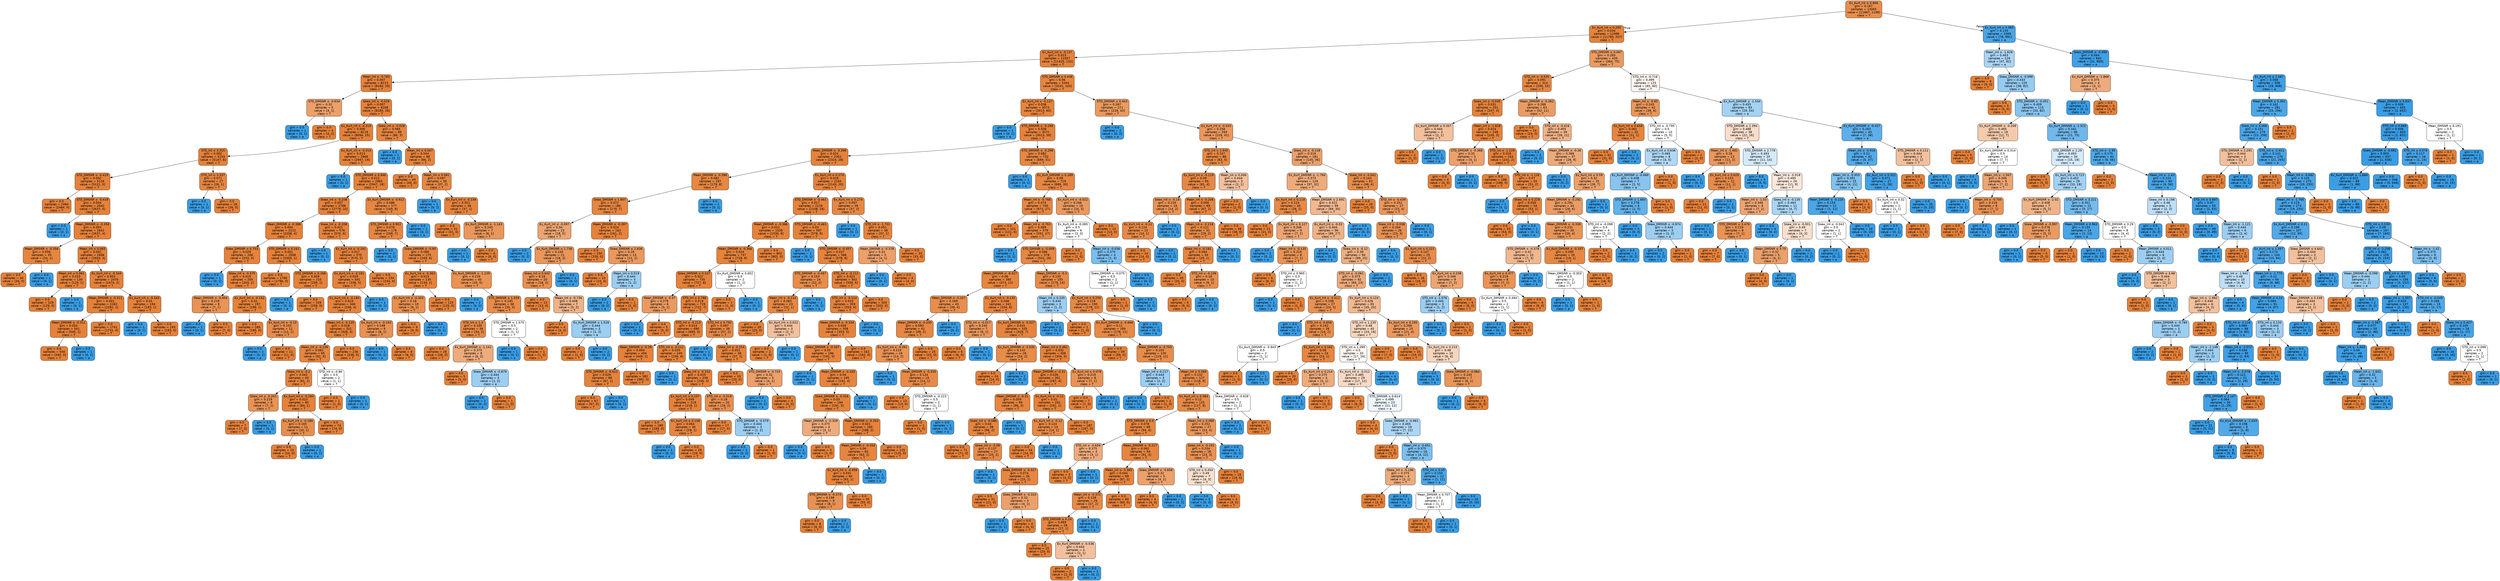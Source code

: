 digraph Tree {
node [shape=box, style="filled, rounded", color="black", fontname=helvetica] ;
edge [fontname=helvetica] ;
0 [label=<Ex_Kurt_Int &le; 0.666<br/>gini = 0.167<br/>samples = 13065<br/>value = [11867, 1198]<br/>class = T>, fillcolor="#e88e4d"] ;
1 [label=<Ex_Kurt_Int &le; 0.295<br/>gini = 0.034<br/>samples = 11996<br/>value = [11789, 207]<br/>class = T>, fillcolor="#e5833c"] ;
0 -> 1 [labeldistance=2.5, labelangle=45, headlabel="True"] ;
2 [label=<Ex_Kurt_Int &le; -0.137<br/>gini = 0.023<br/>samples = 11557<br/>value = [11425, 132]<br/>class = T>, fillcolor="#e5823b"] ;
1 -> 2 ;
3 [label=<Mean_Int &le; -0.783<br/>gini = 0.007<br/>samples = 8213<br/>value = [8184, 29]<br/>class = T>, fillcolor="#e5813a"] ;
2 -> 3 ;
4 [label=<STD_DMSNR &le; -0.634<br/>gini = 0.32<br/>samples = 5<br/>value = [4, 1]<br/>class = T>, fillcolor="#eca06a"] ;
3 -> 4 ;
5 [label=<gini = 0.0<br/>samples = 1<br/>value = [0, 1]<br/>class = a>, fillcolor="#399de5"] ;
4 -> 5 ;
6 [label=<gini = 0.0<br/>samples = 4<br/>value = [4, 0]<br/>class = T>, fillcolor="#e58139"] ;
4 -> 6 ;
7 [label=<Skew_Int &le; -0.029<br/>gini = 0.007<br/>samples = 8208<br/>value = [8180, 28]<br/>class = T>, fillcolor="#e5813a"] ;
3 -> 7 ;
8 [label=<Ex_Kurt_Int &le; -0.315<br/>gini = 0.006<br/>samples = 8119<br/>value = [8094, 25]<br/>class = T>, fillcolor="#e5813a"] ;
7 -> 8 ;
9 [label=<STD_Int &le; 3.315<br/>gini = 0.002<br/>samples = 5153<br/>value = [5147, 6]<br/>class = T>, fillcolor="#e58139"] ;
8 -> 9 ;
10 [label=<STD_DMSNR &le; -0.419<br/>gini = 0.002<br/>samples = 5126<br/>value = [5121, 5]<br/>class = T>, fillcolor="#e58139"] ;
9 -> 10 ;
11 [label=<gini = 0.0<br/>samples = 2484<br/>value = [2484, 0]<br/>class = T>, fillcolor="#e58139"] ;
10 -> 11 ;
12 [label=<STD_DMSNR &le; -0.419<br/>gini = 0.004<br/>samples = 2642<br/>value = [2637, 5]<br/>class = T>, fillcolor="#e58139"] ;
10 -> 12 ;
13 [label=<gini = 0.0<br/>samples = 1<br/>value = [0, 1]<br/>class = a>, fillcolor="#399de5"] ;
12 -> 13 ;
14 [label=<Mean_DMSNR &le; -0.356<br/>gini = 0.003<br/>samples = 2641<br/>value = [2637, 4]<br/>class = T>, fillcolor="#e58139"] ;
12 -> 14 ;
15 [label=<Mean_DMSNR &le; -0.356<br/>gini = 0.056<br/>samples = 35<br/>value = [34, 1]<br/>class = T>, fillcolor="#e6853f"] ;
14 -> 15 ;
16 [label=<gini = 0.0<br/>samples = 34<br/>value = [34, 0]<br/>class = T>, fillcolor="#e58139"] ;
15 -> 16 ;
17 [label=<gini = 0.0<br/>samples = 1<br/>value = [0, 1]<br/>class = a>, fillcolor="#399de5"] ;
15 -> 17 ;
18 [label=<Mean_Int &le; 0.065<br/>gini = 0.002<br/>samples = 2606<br/>value = [2603, 3]<br/>class = T>, fillcolor="#e58139"] ;
14 -> 18 ;
19 [label=<Mean_Int &le; 0.061<br/>gini = 0.015<br/>samples = 130<br/>value = [129, 1]<br/>class = T>, fillcolor="#e5823b"] ;
18 -> 19 ;
20 [label=<gini = 0.0<br/>samples = 129<br/>value = [129, 0]<br/>class = T>, fillcolor="#e58139"] ;
19 -> 20 ;
21 [label=<gini = 0.0<br/>samples = 1<br/>value = [0, 1]<br/>class = a>, fillcolor="#399de5"] ;
19 -> 21 ;
22 [label=<Ex_Kurt_Int &le; -0.344<br/>gini = 0.002<br/>samples = 2476<br/>value = [2474, 2]<br/>class = T>, fillcolor="#e58139"] ;
18 -> 22 ;
23 [label=<Mean_DMSNR &le; -0.311<br/>gini = 0.001<br/>samples = 2282<br/>value = [2281, 1]<br/>class = T>, fillcolor="#e58139"] ;
22 -> 23 ;
24 [label=<Mean_DMSNR &le; -0.311<br/>gini = 0.004<br/>samples = 541<br/>value = [540, 1]<br/>class = T>, fillcolor="#e58139"] ;
23 -> 24 ;
25 [label=<gini = 0.0<br/>samples = 540<br/>value = [540, 0]<br/>class = T>, fillcolor="#e58139"] ;
24 -> 25 ;
26 [label=<gini = 0.0<br/>samples = 1<br/>value = [0, 1]<br/>class = a>, fillcolor="#399de5"] ;
24 -> 26 ;
27 [label=<gini = 0.0<br/>samples = 1741<br/>value = [1741, 0]<br/>class = T>, fillcolor="#e58139"] ;
23 -> 27 ;
28 [label=<Ex_Kurt_Int &le; -0.343<br/>gini = 0.01<br/>samples = 194<br/>value = [193, 1]<br/>class = T>, fillcolor="#e5823a"] ;
22 -> 28 ;
29 [label=<gini = 0.0<br/>samples = 1<br/>value = [0, 1]<br/>class = a>, fillcolor="#399de5"] ;
28 -> 29 ;
30 [label=<gini = 0.0<br/>samples = 193<br/>value = [193, 0]<br/>class = T>, fillcolor="#e58139"] ;
28 -> 30 ;
31 [label=<STD_Int &le; 3.337<br/>gini = 0.071<br/>samples = 27<br/>value = [26, 1]<br/>class = T>, fillcolor="#e68641"] ;
9 -> 31 ;
32 [label=<gini = 0.0<br/>samples = 1<br/>value = [0, 1]<br/>class = a>, fillcolor="#399de5"] ;
31 -> 32 ;
33 [label=<gini = 0.0<br/>samples = 26<br/>value = [26, 0]<br/>class = T>, fillcolor="#e58139"] ;
31 -> 33 ;
34 [label=<Ex_Kurt_Int &le; -0.315<br/>gini = 0.013<br/>samples = 2966<br/>value = [2947, 19]<br/>class = T>, fillcolor="#e5823a"] ;
8 -> 34 ;
35 [label=<gini = 0.0<br/>samples = 1<br/>value = [0, 1]<br/>class = a>, fillcolor="#399de5"] ;
34 -> 35 ;
36 [label=<STD_DMSNR &le; 0.946<br/>gini = 0.012<br/>samples = 2965<br/>value = [2947, 18]<br/>class = T>, fillcolor="#e5823a"] ;
34 -> 36 ;
37 [label=<Skew_Int &le; -0.208<br/>gini = 0.007<br/>samples = 2788<br/>value = [2778, 10]<br/>class = T>, fillcolor="#e5813a"] ;
36 -> 37 ;
38 [label=<Mean_DMSNR &le; -0.388<br/>gini = 0.004<br/>samples = 2212<br/>value = [2208, 4]<br/>class = T>, fillcolor="#e58139"] ;
37 -> 38 ;
39 [label=<Skew_DMSNR &le; 0.753<br/>gini = 0.029<br/>samples = 206<br/>value = [203, 3]<br/>class = T>, fillcolor="#e5833c"] ;
38 -> 39 ;
40 [label=<gini = 0.0<br/>samples = 1<br/>value = [0, 1]<br/>class = a>, fillcolor="#399de5"] ;
39 -> 40 ;
41 [label=<Skew_Int &le; -0.375<br/>gini = 0.019<br/>samples = 205<br/>value = [203, 2]<br/>class = T>, fillcolor="#e5823b"] ;
39 -> 41 ;
42 [label=<Mean_DMSNR &le; -0.404<br/>gini = 0.219<br/>samples = 8<br/>value = [7, 1]<br/>class = T>, fillcolor="#e99355"] ;
41 -> 42 ;
43 [label=<gini = 0.0<br/>samples = 1<br/>value = [0, 1]<br/>class = a>, fillcolor="#399de5"] ;
42 -> 43 ;
44 [label=<gini = 0.0<br/>samples = 7<br/>value = [7, 0]<br/>class = T>, fillcolor="#e58139"] ;
42 -> 44 ;
45 [label=<Ex_Kurt_Int &le; -0.152<br/>gini = 0.01<br/>samples = 197<br/>value = [196, 1]<br/>class = T>, fillcolor="#e5823a"] ;
41 -> 45 ;
46 [label=<gini = 0.0<br/>samples = 185<br/>value = [185, 0]<br/>class = T>, fillcolor="#e58139"] ;
45 -> 46 ;
47 [label=<Ex_Kurt_Int &le; -0.15<br/>gini = 0.153<br/>samples = 12<br/>value = [11, 1]<br/>class = T>, fillcolor="#e78c4b"] ;
45 -> 47 ;
48 [label=<gini = 0.0<br/>samples = 1<br/>value = [0, 1]<br/>class = a>, fillcolor="#399de5"] ;
47 -> 48 ;
49 [label=<gini = 0.0<br/>samples = 11<br/>value = [11, 0]<br/>class = T>, fillcolor="#e58139"] ;
47 -> 49 ;
50 [label=<STD_DMSNR &le; 0.161<br/>gini = 0.001<br/>samples = 2006<br/>value = [2005, 1]<br/>class = T>, fillcolor="#e58139"] ;
38 -> 50 ;
51 [label=<gini = 0.0<br/>samples = 1796<br/>value = [1796, 0]<br/>class = T>, fillcolor="#e58139"] ;
50 -> 51 ;
52 [label=<STD_DMSNR &le; 0.166<br/>gini = 0.009<br/>samples = 210<br/>value = [209, 1]<br/>class = T>, fillcolor="#e5823a"] ;
50 -> 52 ;
53 [label=<gini = 0.0<br/>samples = 1<br/>value = [0, 1]<br/>class = a>, fillcolor="#399de5"] ;
52 -> 53 ;
54 [label=<gini = 0.0<br/>samples = 209<br/>value = [209, 0]<br/>class = T>, fillcolor="#e58139"] ;
52 -> 54 ;
55 [label=<Skew_Int &le; -0.208<br/>gini = 0.021<br/>samples = 576<br/>value = [570, 6]<br/>class = T>, fillcolor="#e5823b"] ;
37 -> 55 ;
56 [label=<gini = 0.0<br/>samples = 1<br/>value = [0, 1]<br/>class = a>, fillcolor="#399de5"] ;
55 -> 56 ;
57 [label=<Ex_Kurt_Int &le; -0.191<br/>gini = 0.017<br/>samples = 575<br/>value = [570, 5]<br/>class = T>, fillcolor="#e5823b"] ;
55 -> 57 ;
58 [label=<Ex_Kurt_Int &le; -0.191<br/>gini = 0.029<br/>samples = 341<br/>value = [336, 5]<br/>class = T>, fillcolor="#e5833c"] ;
57 -> 58 ;
59 [label=<Ex_Kurt_Int &le; -0.194<br/>gini = 0.023<br/>samples = 340<br/>value = [336, 4]<br/>class = T>, fillcolor="#e5823b"] ;
58 -> 59 ;
60 [label=<Mean_Int &le; -0.125<br/>gini = 0.018<br/>samples = 331<br/>value = [328, 3]<br/>class = T>, fillcolor="#e5823b"] ;
59 -> 60 ;
61 [label=<Mean_Int &le; -0.126<br/>gini = 0.061<br/>samples = 95<br/>value = [92, 3]<br/>class = T>, fillcolor="#e6853f"] ;
60 -> 61 ;
62 [label=<Skew_Int &le; -0.2<br/>gini = 0.042<br/>samples = 93<br/>value = [91, 2]<br/>class = T>, fillcolor="#e6843d"] ;
61 -> 62 ;
63 [label=<Skew_Int &le; -0.201<br/>gini = 0.219<br/>samples = 8<br/>value = [7, 1]<br/>class = T>, fillcolor="#e99355"] ;
62 -> 63 ;
64 [label=<gini = 0.0<br/>samples = 7<br/>value = [7, 0]<br/>class = T>, fillcolor="#e58139"] ;
63 -> 64 ;
65 [label=<gini = 0.0<br/>samples = 1<br/>value = [0, 1]<br/>class = a>, fillcolor="#399de5"] ;
63 -> 65 ;
66 [label=<Ex_Kurt_Int &le; -0.284<br/>gini = 0.023<br/>samples = 85<br/>value = [84, 1]<br/>class = T>, fillcolor="#e5823b"] ;
62 -> 66 ;
67 [label=<Ex_Kurt_Int &le; -0.289<br/>gini = 0.165<br/>samples = 11<br/>value = [10, 1]<br/>class = T>, fillcolor="#e88e4d"] ;
66 -> 67 ;
68 [label=<gini = 0.0<br/>samples = 10<br/>value = [10, 0]<br/>class = T>, fillcolor="#e58139"] ;
67 -> 68 ;
69 [label=<gini = 0.0<br/>samples = 1<br/>value = [0, 1]<br/>class = a>, fillcolor="#399de5"] ;
67 -> 69 ;
70 [label=<gini = 0.0<br/>samples = 74<br/>value = [74, 0]<br/>class = T>, fillcolor="#e58139"] ;
66 -> 70 ;
71 [label=<STD_Int &le; -0.86<br/>gini = 0.5<br/>samples = 2<br/>value = [1, 1]<br/>class = T>, fillcolor="#ffffff"] ;
61 -> 71 ;
72 [label=<gini = 0.0<br/>samples = 1<br/>value = [1, 0]<br/>class = T>, fillcolor="#e58139"] ;
71 -> 72 ;
73 [label=<gini = 0.0<br/>samples = 1<br/>value = [0, 1]<br/>class = a>, fillcolor="#399de5"] ;
71 -> 73 ;
74 [label=<gini = 0.0<br/>samples = 236<br/>value = [236, 0]<br/>class = T>, fillcolor="#e58139"] ;
60 -> 74 ;
75 [label=<Ex_Kurt_Int &le; -0.193<br/>gini = 0.198<br/>samples = 9<br/>value = [8, 1]<br/>class = T>, fillcolor="#e89152"] ;
59 -> 75 ;
76 [label=<gini = 0.0<br/>samples = 1<br/>value = [0, 1]<br/>class = a>, fillcolor="#399de5"] ;
75 -> 76 ;
77 [label=<gini = 0.0<br/>samples = 8<br/>value = [8, 0]<br/>class = T>, fillcolor="#e58139"] ;
75 -> 77 ;
78 [label=<gini = 0.0<br/>samples = 1<br/>value = [0, 1]<br/>class = a>, fillcolor="#399de5"] ;
58 -> 78 ;
79 [label=<gini = 0.0<br/>samples = 234<br/>value = [234, 0]<br/>class = T>, fillcolor="#e58139"] ;
57 -> 79 ;
80 [label=<Ex_Kurt_DMSNR &le; -0.922<br/>gini = 0.086<br/>samples = 177<br/>value = [169, 8]<br/>class = T>, fillcolor="#e68742"] ;
36 -> 80 ;
81 [label=<STD_DMSNR &le; 0.952<br/>gini = 0.076<br/>samples = 176<br/>value = [169, 7]<br/>class = T>, fillcolor="#e68641"] ;
80 -> 81 ;
82 [label=<gini = 0.0<br/>samples = 1<br/>value = [0, 1]<br/>class = a>, fillcolor="#399de5"] ;
81 -> 82 ;
83 [label=<Skew_DMSNR &le; -0.93<br/>gini = 0.066<br/>samples = 175<br/>value = [169, 6]<br/>class = T>, fillcolor="#e68540"] ;
81 -> 83 ;
84 [label=<Ex_Kurt_Int &le; -0.302<br/>gini = 0.015<br/>samples = 135<br/>value = [134, 1]<br/>class = T>, fillcolor="#e5823a"] ;
83 -> 84 ;
85 [label=<Ex_Kurt_Int &le; -0.303<br/>gini = 0.18<br/>samples = 10<br/>value = [9, 1]<br/>class = T>, fillcolor="#e88f4f"] ;
84 -> 85 ;
86 [label=<gini = 0.0<br/>samples = 9<br/>value = [9, 0]<br/>class = T>, fillcolor="#e58139"] ;
85 -> 86 ;
87 [label=<gini = 0.0<br/>samples = 1<br/>value = [0, 1]<br/>class = a>, fillcolor="#399de5"] ;
85 -> 87 ;
88 [label=<gini = 0.0<br/>samples = 125<br/>value = [125, 0]<br/>class = T>, fillcolor="#e58139"] ;
84 -> 88 ;
89 [label=<Ex_Kurt_DMSNR &le; -1.239<br/>gini = 0.219<br/>samples = 40<br/>value = [35, 5]<br/>class = T>, fillcolor="#e99355"] ;
83 -> 89 ;
90 [label=<gini = 0.0<br/>samples = 2<br/>value = [0, 2]<br/>class = a>, fillcolor="#399de5"] ;
89 -> 90 ;
91 [label=<STD_DMSNR &le; 1.559<br/>gini = 0.145<br/>samples = 38<br/>value = [35, 3]<br/>class = T>, fillcolor="#e78c4a"] ;
89 -> 91 ;
92 [label=<STD_Int &le; 1.3<br/>gini = 0.105<br/>samples = 36<br/>value = [34, 2]<br/>class = T>, fillcolor="#e78845"] ;
91 -> 92 ;
93 [label=<gini = 0.0<br/>samples = 28<br/>value = [28, 0]<br/>class = T>, fillcolor="#e58139"] ;
92 -> 93 ;
94 [label=<Ex_Kurt_DMSNR &le; -1.141<br/>gini = 0.375<br/>samples = 8<br/>value = [6, 2]<br/>class = T>, fillcolor="#eeab7b"] ;
92 -> 94 ;
95 [label=<gini = 0.0<br/>samples = 5<br/>value = [5, 0]<br/>class = T>, fillcolor="#e58139"] ;
94 -> 95 ;
96 [label=<Skew_DMSNR &le; -0.879<br/>gini = 0.444<br/>samples = 3<br/>value = [1, 2]<br/>class = a>, fillcolor="#9ccef2"] ;
94 -> 96 ;
97 [label=<gini = 0.0<br/>samples = 2<br/>value = [0, 2]<br/>class = a>, fillcolor="#399de5"] ;
96 -> 97 ;
98 [label=<gini = 0.0<br/>samples = 1<br/>value = [1, 0]<br/>class = T>, fillcolor="#e58139"] ;
96 -> 98 ;
99 [label=<STD_DMSNR &le; 1.575<br/>gini = 0.5<br/>samples = 2<br/>value = [1, 1]<br/>class = T>, fillcolor="#ffffff"] ;
91 -> 99 ;
100 [label=<gini = 0.0<br/>samples = 1<br/>value = [0, 1]<br/>class = a>, fillcolor="#399de5"] ;
99 -> 100 ;
101 [label=<gini = 0.0<br/>samples = 1<br/>value = [1, 0]<br/>class = T>, fillcolor="#e58139"] ;
99 -> 101 ;
102 [label=<gini = 0.0<br/>samples = 1<br/>value = [0, 1]<br/>class = a>, fillcolor="#399de5"] ;
80 -> 102 ;
103 [label=<Skew_Int &le; -0.028<br/>gini = 0.065<br/>samples = 89<br/>value = [86, 3]<br/>class = T>, fillcolor="#e68540"] ;
7 -> 103 ;
104 [label=<gini = 0.0<br/>samples = 1<br/>value = [0, 1]<br/>class = a>, fillcolor="#399de5"] ;
103 -> 104 ;
105 [label=<Mean_Int &le; 0.047<br/>gini = 0.044<br/>samples = 88<br/>value = [86, 2]<br/>class = T>, fillcolor="#e6843e"] ;
103 -> 105 ;
106 [label=<gini = 0.0<br/>samples = 49<br/>value = [49, 0]<br/>class = T>, fillcolor="#e58139"] ;
105 -> 106 ;
107 [label=<Mean_Int &le; 0.061<br/>gini = 0.097<br/>samples = 39<br/>value = [37, 2]<br/>class = T>, fillcolor="#e68844"] ;
105 -> 107 ;
108 [label=<gini = 0.0<br/>samples = 1<br/>value = [0, 1]<br/>class = a>, fillcolor="#399de5"] ;
107 -> 108 ;
109 [label=<Ex_Kurt_Int &le; -0.239<br/>gini = 0.051<br/>samples = 38<br/>value = [37, 1]<br/>class = T>, fillcolor="#e6843e"] ;
107 -> 109 ;
110 [label=<gini = 0.0<br/>samples = 31<br/>value = [31, 0]<br/>class = T>, fillcolor="#e58139"] ;
109 -> 110 ;
111 [label=<Ex_Kurt_DMSNR &le; -1.143<br/>gini = 0.245<br/>samples = 7<br/>value = [6, 1]<br/>class = T>, fillcolor="#e9965a"] ;
109 -> 111 ;
112 [label=<gini = 0.0<br/>samples = 1<br/>value = [0, 1]<br/>class = a>, fillcolor="#399de5"] ;
111 -> 112 ;
113 [label=<gini = 0.0<br/>samples = 6<br/>value = [6, 0]<br/>class = T>, fillcolor="#e58139"] ;
111 -> 113 ;
114 [label=<STD_DMSNR &le; 0.436<br/>gini = 0.06<br/>samples = 3344<br/>value = [3241, 103]<br/>class = T>, fillcolor="#e6853f"] ;
2 -> 114 ;
115 [label=<Ex_Kurt_Int &le; -0.137<br/>gini = 0.038<br/>samples = 3073<br/>value = [3013, 60]<br/>class = T>, fillcolor="#e6843d"] ;
114 -> 115 ;
116 [label=<gini = 0.0<br/>samples = 1<br/>value = [0, 1]<br/>class = a>, fillcolor="#399de5"] ;
115 -> 116 ;
117 [label=<STD_DMSNR &le; -0.296<br/>gini = 0.038<br/>samples = 3072<br/>value = [3013, 59]<br/>class = T>, fillcolor="#e6833d"] ;
115 -> 117 ;
118 [label=<Mean_DMSNR &le; -0.396<br/>gini = 0.024<br/>samples = 2352<br/>value = [2324, 28]<br/>class = T>, fillcolor="#e5833b"] ;
117 -> 118 ;
119 [label=<Mean_DMSNR &le; -0.396<br/>gini = 0.082<br/>samples = 187<br/>value = [179, 8]<br/>class = T>, fillcolor="#e68742"] ;
118 -> 119 ;
120 [label=<Skew_DMSNR &le; 1.607<br/>gini = 0.072<br/>samples = 186<br/>value = [179, 7]<br/>class = T>, fillcolor="#e68641"] ;
119 -> 120 ;
121 [label=<Ex_Kurt_Int &le; -0.097<br/>gini = 0.34<br/>samples = 23<br/>value = [18, 5]<br/>class = T>, fillcolor="#eca470"] ;
120 -> 121 ;
122 [label=<gini = 0.0<br/>samples = 2<br/>value = [0, 2]<br/>class = a>, fillcolor="#399de5"] ;
121 -> 122 ;
123 [label=<Ex_Kurt_DMSNR &le; 1.736<br/>gini = 0.245<br/>samples = 21<br/>value = [18, 3]<br/>class = T>, fillcolor="#e9965a"] ;
121 -> 123 ;
124 [label=<Skew_Int &le; 0.042<br/>gini = 0.18<br/>samples = 20<br/>value = [18, 2]<br/>class = T>, fillcolor="#e88f4f"] ;
123 -> 124 ;
125 [label=<gini = 0.0<br/>samples = 13<br/>value = [13, 0]<br/>class = T>, fillcolor="#e58139"] ;
124 -> 125 ;
126 [label=<Mean_Int &le; -0.736<br/>gini = 0.408<br/>samples = 7<br/>value = [5, 2]<br/>class = T>, fillcolor="#efb388"] ;
124 -> 126 ;
127 [label=<gini = 0.0<br/>samples = 4<br/>value = [4, 0]<br/>class = T>, fillcolor="#e58139"] ;
126 -> 127 ;
128 [label=<Ex_Kurt_DMSNR &le; 1.528<br/>gini = 0.444<br/>samples = 3<br/>value = [1, 2]<br/>class = a>, fillcolor="#9ccef2"] ;
126 -> 128 ;
129 [label=<gini = 0.0<br/>samples = 1<br/>value = [1, 0]<br/>class = T>, fillcolor="#e58139"] ;
128 -> 129 ;
130 [label=<gini = 0.0<br/>samples = 2<br/>value = [0, 2]<br/>class = a>, fillcolor="#399de5"] ;
128 -> 130 ;
131 [label=<gini = 0.0<br/>samples = 1<br/>value = [0, 1]<br/>class = a>, fillcolor="#399de5"] ;
123 -> 131 ;
132 [label=<Mean_DMSNR &le; -0.397<br/>gini = 0.024<br/>samples = 163<br/>value = [161, 2]<br/>class = T>, fillcolor="#e5833b"] ;
120 -> 132 ;
133 [label=<gini = 0.0<br/>samples = 150<br/>value = [150, 0]<br/>class = T>, fillcolor="#e58139"] ;
132 -> 133 ;
134 [label=<Skew_DMSNR &le; 2.836<br/>gini = 0.26<br/>samples = 13<br/>value = [11, 2]<br/>class = T>, fillcolor="#ea985d"] ;
132 -> 134 ;
135 [label=<gini = 0.0<br/>samples = 10<br/>value = [10, 0]<br/>class = T>, fillcolor="#e58139"] ;
134 -> 135 ;
136 [label=<Mean_Int &le; 0.019<br/>gini = 0.444<br/>samples = 3<br/>value = [1, 2]<br/>class = a>, fillcolor="#9ccef2"] ;
134 -> 136 ;
137 [label=<gini = 0.0<br/>samples = 2<br/>value = [0, 2]<br/>class = a>, fillcolor="#399de5"] ;
136 -> 137 ;
138 [label=<gini = 0.0<br/>samples = 1<br/>value = [1, 0]<br/>class = T>, fillcolor="#e58139"] ;
136 -> 138 ;
139 [label=<gini = 0.0<br/>samples = 1<br/>value = [0, 1]<br/>class = a>, fillcolor="#399de5"] ;
119 -> 139 ;
140 [label=<Ex_Kurt_Int &le; 0.274<br/>gini = 0.018<br/>samples = 2165<br/>value = [2145, 20]<br/>class = T>, fillcolor="#e5823b"] ;
118 -> 140 ;
141 [label=<STD_DMSNR &le; -0.461<br/>gini = 0.017<br/>samples = 2126<br/>value = [2108, 18]<br/>class = T>, fillcolor="#e5823b"] ;
140 -> 141 ;
142 [label=<Mean_DMSNR &le; -0.366<br/>gini = 0.012<br/>samples = 1539<br/>value = [1530, 9]<br/>class = T>, fillcolor="#e5823a"] ;
141 -> 142 ;
143 [label=<Mean_DMSNR &le; -0.366<br/>gini = 0.024<br/>samples = 737<br/>value = [728, 9]<br/>class = T>, fillcolor="#e5833b"] ;
142 -> 143 ;
144 [label=<Skew_DMSNR &le; 0.107<br/>gini = 0.022<br/>samples = 735<br/>value = [727, 8]<br/>class = T>, fillcolor="#e5823b"] ;
143 -> 144 ;
145 [label=<Mean_DMSNR &le; -0.37<br/>gini = 0.278<br/>samples = 6<br/>value = [5, 1]<br/>class = T>, fillcolor="#ea9a61"] ;
144 -> 145 ;
146 [label=<gini = 0.0<br/>samples = 1<br/>value = [0, 1]<br/>class = a>, fillcolor="#399de5"] ;
145 -> 146 ;
147 [label=<gini = 0.0<br/>samples = 5<br/>value = [5, 0]<br/>class = T>, fillcolor="#e58139"] ;
145 -> 147 ;
148 [label=<STD_Int &le; 0.786<br/>gini = 0.019<br/>samples = 729<br/>value = [722, 7]<br/>class = T>, fillcolor="#e5823b"] ;
144 -> 148 ;
149 [label=<STD_Int &le; -0.213<br/>gini = 0.014<br/>samples = 690<br/>value = [685, 5]<br/>class = T>, fillcolor="#e5823a"] ;
148 -> 149 ;
150 [label=<Mean_DMSNR &le; -0.39<br/>gini = 0.004<br/>samples = 450<br/>value = [449, 1]<br/>class = T>, fillcolor="#e58139"] ;
149 -> 150 ;
151 [label=<STD_DMSNR &le; -0.612<br/>gini = 0.029<br/>samples = 68<br/>value = [67, 1]<br/>class = T>, fillcolor="#e5833c"] ;
150 -> 151 ;
152 [label=<gini = 0.0<br/>samples = 67<br/>value = [67, 0]<br/>class = T>, fillcolor="#e58139"] ;
151 -> 152 ;
153 [label=<gini = 0.0<br/>samples = 1<br/>value = [0, 1]<br/>class = a>, fillcolor="#399de5"] ;
151 -> 153 ;
154 [label=<gini = 0.0<br/>samples = 382<br/>value = [382, 0]<br/>class = T>, fillcolor="#e58139"] ;
150 -> 154 ;
155 [label=<STD_Int &le; -0.212<br/>gini = 0.033<br/>samples = 240<br/>value = [236, 4]<br/>class = T>, fillcolor="#e5833c"] ;
149 -> 155 ;
156 [label=<gini = 0.0<br/>samples = 1<br/>value = [0, 1]<br/>class = a>, fillcolor="#399de5"] ;
155 -> 156 ;
157 [label=<Skew_Int &le; -0.152<br/>gini = 0.025<br/>samples = 239<br/>value = [236, 3]<br/>class = T>, fillcolor="#e5833c"] ;
155 -> 157 ;
158 [label=<Ex_Kurt_Int &le; 0.107<br/>gini = 0.009<br/>samples = 219<br/>value = [218, 1]<br/>class = T>, fillcolor="#e5823a"] ;
157 -> 158 ;
159 [label=<gini = 0.0<br/>samples = 189<br/>value = [189, 0]<br/>class = T>, fillcolor="#e58139"] ;
158 -> 159 ;
160 [label=<Ex_Kurt_Int &le; 0.108<br/>gini = 0.064<br/>samples = 30<br/>value = [29, 1]<br/>class = T>, fillcolor="#e68540"] ;
158 -> 160 ;
161 [label=<gini = 0.0<br/>samples = 1<br/>value = [0, 1]<br/>class = a>, fillcolor="#399de5"] ;
160 -> 161 ;
162 [label=<gini = 0.0<br/>samples = 29<br/>value = [29, 0]<br/>class = T>, fillcolor="#e58139"] ;
160 -> 162 ;
163 [label=<STD_Int &le; -0.019<br/>gini = 0.18<br/>samples = 20<br/>value = [18, 2]<br/>class = T>, fillcolor="#e88f4f"] ;
157 -> 163 ;
164 [label=<gini = 0.0<br/>samples = 17<br/>value = [17, 0]<br/>class = T>, fillcolor="#e58139"] ;
163 -> 164 ;
165 [label=<STD_DMSNR &le; -0.579<br/>gini = 0.444<br/>samples = 3<br/>value = [1, 2]<br/>class = a>, fillcolor="#9ccef2"] ;
163 -> 165 ;
166 [label=<gini = 0.0<br/>samples = 2<br/>value = [0, 2]<br/>class = a>, fillcolor="#399de5"] ;
165 -> 166 ;
167 [label=<gini = 0.0<br/>samples = 1<br/>value = [1, 0]<br/>class = T>, fillcolor="#e58139"] ;
165 -> 167 ;
168 [label=<STD_Int &le; 0.792<br/>gini = 0.097<br/>samples = 39<br/>value = [37, 2]<br/>class = T>, fillcolor="#e68844"] ;
148 -> 168 ;
169 [label=<gini = 0.0<br/>samples = 1<br/>value = [0, 1]<br/>class = a>, fillcolor="#399de5"] ;
168 -> 169 ;
170 [label=<Skew_Int &le; -0.254<br/>gini = 0.051<br/>samples = 38<br/>value = [37, 1]<br/>class = T>, fillcolor="#e6843e"] ;
168 -> 170 ;
171 [label=<gini = 0.0<br/>samples = 33<br/>value = [33, 0]<br/>class = T>, fillcolor="#e58139"] ;
170 -> 171 ;
172 [label=<STD_DMSNR &le; -0.725<br/>gini = 0.32<br/>samples = 5<br/>value = [4, 1]<br/>class = T>, fillcolor="#eca06a"] ;
170 -> 172 ;
173 [label=<gini = 0.0<br/>samples = 1<br/>value = [0, 1]<br/>class = a>, fillcolor="#399de5"] ;
172 -> 173 ;
174 [label=<gini = 0.0<br/>samples = 4<br/>value = [4, 0]<br/>class = T>, fillcolor="#e58139"] ;
172 -> 174 ;
175 [label=<Ex_Kurt_DMSNR &le; 0.652<br/>gini = 0.5<br/>samples = 2<br/>value = [1, 1]<br/>class = T>, fillcolor="#ffffff"] ;
143 -> 175 ;
176 [label=<gini = 0.0<br/>samples = 1<br/>value = [1, 0]<br/>class = T>, fillcolor="#e58139"] ;
175 -> 176 ;
177 [label=<gini = 0.0<br/>samples = 1<br/>value = [0, 1]<br/>class = a>, fillcolor="#399de5"] ;
175 -> 177 ;
178 [label=<gini = 0.0<br/>samples = 802<br/>value = [802, 0]<br/>class = T>, fillcolor="#e58139"] ;
142 -> 178 ;
179 [label=<STD_DMSNR &le; -0.461<br/>gini = 0.03<br/>samples = 587<br/>value = [578, 9]<br/>class = T>, fillcolor="#e5833c"] ;
141 -> 179 ;
180 [label=<gini = 0.0<br/>samples = 1<br/>value = [0, 1]<br/>class = a>, fillcolor="#399de5"] ;
179 -> 180 ;
181 [label=<STD_DMSNR &le; -0.457<br/>gini = 0.027<br/>samples = 586<br/>value = [578, 8]<br/>class = T>, fillcolor="#e5833c"] ;
179 -> 181 ;
182 [label=<STD_DMSNR &le; -0.457<br/>gini = 0.153<br/>samples = 24<br/>value = [22, 2]<br/>class = T>, fillcolor="#e78c4b"] ;
181 -> 182 ;
183 [label=<Mean_Int &le; -0.214<br/>gini = 0.083<br/>samples = 23<br/>value = [22, 1]<br/>class = T>, fillcolor="#e68742"] ;
182 -> 183 ;
184 [label=<gini = 0.0<br/>samples = 20<br/>value = [20, 0]<br/>class = T>, fillcolor="#e58139"] ;
183 -> 184 ;
185 [label=<Ex_Kurt_Int &le; 0.022<br/>gini = 0.444<br/>samples = 3<br/>value = [2, 1]<br/>class = T>, fillcolor="#f2c09c"] ;
183 -> 185 ;
186 [label=<gini = 0.0<br/>samples = 2<br/>value = [2, 0]<br/>class = T>, fillcolor="#e58139"] ;
185 -> 186 ;
187 [label=<gini = 0.0<br/>samples = 1<br/>value = [0, 1]<br/>class = a>, fillcolor="#399de5"] ;
185 -> 187 ;
188 [label=<gini = 0.0<br/>samples = 1<br/>value = [0, 1]<br/>class = a>, fillcolor="#399de5"] ;
182 -> 188 ;
189 [label=<STD_Int &le; -0.112<br/>gini = 0.021<br/>samples = 562<br/>value = [556, 6]<br/>class = T>, fillcolor="#e5823b"] ;
181 -> 189 ;
190 [label=<STD_Int &le; -0.114<br/>gini = 0.033<br/>samples = 359<br/>value = [353, 6]<br/>class = T>, fillcolor="#e5833c"] ;
189 -> 190 ;
191 [label=<Mean_DMSNR &le; -0.334<br/>gini = 0.028<br/>samples = 358<br/>value = [353, 5]<br/>class = T>, fillcolor="#e5833c"] ;
190 -> 191 ;
192 [label=<Skew_DMSNR &le; -0.347<br/>gini = 0.05<br/>samples = 196<br/>value = [191, 5]<br/>class = T>, fillcolor="#e6843e"] ;
191 -> 192 ;
193 [label=<gini = 0.0<br/>samples = 1<br/>value = [0, 1]<br/>class = a>, fillcolor="#399de5"] ;
192 -> 193 ;
194 [label=<Mean_DMSNR &le; -0.335<br/>gini = 0.04<br/>samples = 195<br/>value = [191, 4]<br/>class = T>, fillcolor="#e6843d"] ;
192 -> 194 ;
195 [label=<Skew_DMSNR &le; -0.316<br/>gini = 0.03<br/>samples = 194<br/>value = [191, 3]<br/>class = T>, fillcolor="#e5833c"] ;
194 -> 195 ;
196 [label=<Mean_DMSNR &le; -0.339<br/>gini = 0.375<br/>samples = 4<br/>value = [3, 1]<br/>class = T>, fillcolor="#eeab7b"] ;
195 -> 196 ;
197 [label=<gini = 0.0<br/>samples = 1<br/>value = [0, 1]<br/>class = a>, fillcolor="#399de5"] ;
196 -> 197 ;
198 [label=<gini = 0.0<br/>samples = 3<br/>value = [3, 0]<br/>class = T>, fillcolor="#e58139"] ;
196 -> 198 ;
199 [label=<Mean_DMSNR &le; -0.353<br/>gini = 0.021<br/>samples = 190<br/>value = [188, 2]<br/>class = T>, fillcolor="#e5823b"] ;
195 -> 199 ;
200 [label=<Mean_DMSNR &le; -0.354<br/>gini = 0.06<br/>samples = 65<br/>value = [63, 2]<br/>class = T>, fillcolor="#e6853f"] ;
199 -> 200 ;
201 [label=<Ex_Kurt_Int &le; -0.056<br/>gini = 0.031<br/>samples = 64<br/>value = [63, 1]<br/>class = T>, fillcolor="#e5833c"] ;
200 -> 201 ;
202 [label=<STD_DMSNR &le; -0.374<br/>gini = 0.198<br/>samples = 9<br/>value = [8, 1]<br/>class = T>, fillcolor="#e89152"] ;
201 -> 202 ;
203 [label=<gini = 0.0<br/>samples = 8<br/>value = [8, 0]<br/>class = T>, fillcolor="#e58139"] ;
202 -> 203 ;
204 [label=<gini = 0.0<br/>samples = 1<br/>value = [0, 1]<br/>class = a>, fillcolor="#399de5"] ;
202 -> 204 ;
205 [label=<gini = 0.0<br/>samples = 55<br/>value = [55, 0]<br/>class = T>, fillcolor="#e58139"] ;
201 -> 205 ;
206 [label=<gini = 0.0<br/>samples = 1<br/>value = [0, 1]<br/>class = a>, fillcolor="#399de5"] ;
200 -> 206 ;
207 [label=<gini = 0.0<br/>samples = 125<br/>value = [125, 0]<br/>class = T>, fillcolor="#e58139"] ;
199 -> 207 ;
208 [label=<gini = 0.0<br/>samples = 1<br/>value = [0, 1]<br/>class = a>, fillcolor="#399de5"] ;
194 -> 208 ;
209 [label=<gini = 0.0<br/>samples = 162<br/>value = [162, 0]<br/>class = T>, fillcolor="#e58139"] ;
191 -> 209 ;
210 [label=<gini = 0.0<br/>samples = 1<br/>value = [0, 1]<br/>class = a>, fillcolor="#399de5"] ;
190 -> 210 ;
211 [label=<gini = 0.0<br/>samples = 203<br/>value = [203, 0]<br/>class = T>, fillcolor="#e58139"] ;
189 -> 211 ;
212 [label=<Ex_Kurt_Int &le; 0.274<br/>gini = 0.097<br/>samples = 39<br/>value = [37, 2]<br/>class = T>, fillcolor="#e68844"] ;
140 -> 212 ;
213 [label=<gini = 0.0<br/>samples = 1<br/>value = [0, 1]<br/>class = a>, fillcolor="#399de5"] ;
212 -> 213 ;
214 [label=<STD_Int &le; -1.701<br/>gini = 0.051<br/>samples = 38<br/>value = [37, 1]<br/>class = T>, fillcolor="#e6843e"] ;
212 -> 214 ;
215 [label=<Mean_DMSNR &le; -0.378<br/>gini = 0.32<br/>samples = 5<br/>value = [4, 1]<br/>class = T>, fillcolor="#eca06a"] ;
214 -> 215 ;
216 [label=<gini = 0.0<br/>samples = 1<br/>value = [0, 1]<br/>class = a>, fillcolor="#399de5"] ;
215 -> 216 ;
217 [label=<gini = 0.0<br/>samples = 4<br/>value = [4, 0]<br/>class = T>, fillcolor="#e58139"] ;
215 -> 217 ;
218 [label=<gini = 0.0<br/>samples = 33<br/>value = [33, 0]<br/>class = T>, fillcolor="#e58139"] ;
214 -> 218 ;
219 [label=<STD_DMSNR &le; -0.296<br/>gini = 0.082<br/>samples = 720<br/>value = [689, 31]<br/>class = T>, fillcolor="#e68742"] ;
117 -> 219 ;
220 [label=<gini = 0.0<br/>samples = 1<br/>value = [0, 1]<br/>class = a>, fillcolor="#399de5"] ;
219 -> 220 ;
221 [label=<Ex_Kurt_DMSNR &le; 0.189<br/>gini = 0.08<br/>samples = 719<br/>value = [689, 30]<br/>class = T>, fillcolor="#e68642"] ;
219 -> 221 ;
222 [label=<Mean_Int &le; -0.768<br/>gini = 0.074<br/>samples = 700<br/>value = [673, 27]<br/>class = T>, fillcolor="#e68641"] ;
221 -> 222 ;
223 [label=<gini = 0.0<br/>samples = 121<br/>value = [121, 0]<br/>class = T>, fillcolor="#e58139"] ;
222 -> 223 ;
224 [label=<Mean_Int &le; -0.761<br/>gini = 0.089<br/>samples = 579<br/>value = [552, 27]<br/>class = T>, fillcolor="#e68743"] ;
222 -> 224 ;
225 [label=<gini = 0.0<br/>samples = 1<br/>value = [0, 1]<br/>class = a>, fillcolor="#399de5"] ;
224 -> 225 ;
226 [label=<STD_DMSNR &le; -0.009<br/>gini = 0.086<br/>samples = 578<br/>value = [552, 26]<br/>class = T>, fillcolor="#e68742"] ;
224 -> 226 ;
227 [label=<Mean_DMSNR &le; -0.327<br/>gini = 0.06<br/>samples = 385<br/>value = [373, 12]<br/>class = T>, fillcolor="#e6853f"] ;
226 -> 227 ;
228 [label=<Mean_DMSNR &le; -0.327<br/>gini = 0.169<br/>samples = 43<br/>value = [39, 4]<br/>class = T>, fillcolor="#e88e4d"] ;
227 -> 228 ;
229 [label=<Mean_DMSNR &le; -0.335<br/>gini = 0.093<br/>samples = 41<br/>value = [39, 2]<br/>class = T>, fillcolor="#e68743"] ;
228 -> 229 ;
230 [label=<Ex_Kurt_Int &le; -0.091<br/>gini = 0.219<br/>samples = 16<br/>value = [14, 2]<br/>class = T>, fillcolor="#e99355"] ;
229 -> 230 ;
231 [label=<gini = 0.0<br/>samples = 1<br/>value = [0, 1]<br/>class = a>, fillcolor="#399de5"] ;
230 -> 231 ;
232 [label=<Mean_DMSNR &le; -0.335<br/>gini = 0.124<br/>samples = 15<br/>value = [14, 1]<br/>class = T>, fillcolor="#e78a47"] ;
230 -> 232 ;
233 [label=<gini = 0.0<br/>samples = 13<br/>value = [13, 0]<br/>class = T>, fillcolor="#e58139"] ;
232 -> 233 ;
234 [label=<STD_DMSNR &le; -0.223<br/>gini = 0.5<br/>samples = 2<br/>value = [1, 1]<br/>class = T>, fillcolor="#ffffff"] ;
232 -> 234 ;
235 [label=<gini = 0.0<br/>samples = 1<br/>value = [1, 0]<br/>class = T>, fillcolor="#e58139"] ;
234 -> 235 ;
236 [label=<gini = 0.0<br/>samples = 1<br/>value = [0, 1]<br/>class = a>, fillcolor="#399de5"] ;
234 -> 236 ;
237 [label=<gini = 0.0<br/>samples = 25<br/>value = [25, 0]<br/>class = T>, fillcolor="#e58139"] ;
229 -> 237 ;
238 [label=<gini = 0.0<br/>samples = 2<br/>value = [0, 2]<br/>class = a>, fillcolor="#399de5"] ;
228 -> 238 ;
239 [label=<Ex_Kurt_Int &le; -0.132<br/>gini = 0.046<br/>samples = 342<br/>value = [334, 8]<br/>class = T>, fillcolor="#e6843e"] ;
227 -> 239 ;
240 [label=<STD_Int &le; -0.017<br/>gini = 0.245<br/>samples = 7<br/>value = [6, 1]<br/>class = T>, fillcolor="#e9965a"] ;
239 -> 240 ;
241 [label=<gini = 0.0<br/>samples = 6<br/>value = [6, 0]<br/>class = T>, fillcolor="#e58139"] ;
240 -> 241 ;
242 [label=<gini = 0.0<br/>samples = 1<br/>value = [0, 1]<br/>class = a>, fillcolor="#399de5"] ;
240 -> 242 ;
243 [label=<Ex_Kurt_DMSNR &le; -0.527<br/>gini = 0.041<br/>samples = 335<br/>value = [328, 7]<br/>class = T>, fillcolor="#e6843d"] ;
239 -> 243 ;
244 [label=<Ex_Kurt_DMSNR &le; -0.535<br/>gini = 0.142<br/>samples = 26<br/>value = [24, 2]<br/>class = T>, fillcolor="#e78c49"] ;
243 -> 244 ;
245 [label=<gini = 0.0<br/>samples = 24<br/>value = [24, 0]<br/>class = T>, fillcolor="#e58139"] ;
244 -> 245 ;
246 [label=<gini = 0.0<br/>samples = 2<br/>value = [0, 2]<br/>class = a>, fillcolor="#399de5"] ;
244 -> 246 ;
247 [label=<Mean_Int &le; 0.481<br/>gini = 0.032<br/>samples = 309<br/>value = [304, 5]<br/>class = T>, fillcolor="#e5833c"] ;
243 -> 247 ;
248 [label=<Mean_DMSNR &le; -0.31<br/>gini = 0.026<br/>samples = 301<br/>value = [297, 4]<br/>class = T>, fillcolor="#e5833c"] ;
247 -> 248 ;
249 [label=<Mean_DMSNR &le; -0.31<br/>gini = 0.059<br/>samples = 99<br/>value = [96, 3]<br/>class = T>, fillcolor="#e6853f"] ;
248 -> 249 ;
250 [label=<Skew_Int &le; -0.086<br/>gini = 0.04<br/>samples = 98<br/>value = [96, 2]<br/>class = T>, fillcolor="#e6843d"] ;
249 -> 250 ;
251 [label=<gini = 0.0<br/>samples = 71<br/>value = [71, 0]<br/>class = T>, fillcolor="#e58139"] ;
250 -> 251 ;
252 [label=<Skew_Int &le; -0.08<br/>gini = 0.137<br/>samples = 27<br/>value = [25, 2]<br/>class = T>, fillcolor="#e78b49"] ;
250 -> 252 ;
253 [label=<gini = 0.0<br/>samples = 1<br/>value = [0, 1]<br/>class = a>, fillcolor="#399de5"] ;
252 -> 253 ;
254 [label=<Skew_DMSNR &le; -0.327<br/>gini = 0.074<br/>samples = 26<br/>value = [25, 1]<br/>class = T>, fillcolor="#e68641"] ;
252 -> 254 ;
255 [label=<gini = 0.0<br/>samples = 21<br/>value = [21, 0]<br/>class = T>, fillcolor="#e58139"] ;
254 -> 255 ;
256 [label=<Skew_DMSNR &le; -0.323<br/>gini = 0.32<br/>samples = 5<br/>value = [4, 1]<br/>class = T>, fillcolor="#eca06a"] ;
254 -> 256 ;
257 [label=<gini = 0.0<br/>samples = 1<br/>value = [0, 1]<br/>class = a>, fillcolor="#399de5"] ;
256 -> 257 ;
258 [label=<gini = 0.0<br/>samples = 4<br/>value = [4, 0]<br/>class = T>, fillcolor="#e58139"] ;
256 -> 258 ;
259 [label=<gini = 0.0<br/>samples = 1<br/>value = [0, 1]<br/>class = a>, fillcolor="#399de5"] ;
249 -> 259 ;
260 [label=<Ex_Kurt_Int &le; -0.12<br/>gini = 0.01<br/>samples = 202<br/>value = [201, 1]<br/>class = T>, fillcolor="#e5823a"] ;
248 -> 260 ;
261 [label=<Ex_Kurt_Int &le; -0.12<br/>gini = 0.124<br/>samples = 15<br/>value = [14, 1]<br/>class = T>, fillcolor="#e78a47"] ;
260 -> 261 ;
262 [label=<gini = 0.0<br/>samples = 14<br/>value = [14, 0]<br/>class = T>, fillcolor="#e58139"] ;
261 -> 262 ;
263 [label=<gini = 0.0<br/>samples = 1<br/>value = [0, 1]<br/>class = a>, fillcolor="#399de5"] ;
261 -> 263 ;
264 [label=<gini = 0.0<br/>samples = 187<br/>value = [187, 0]<br/>class = T>, fillcolor="#e58139"] ;
260 -> 264 ;
265 [label=<Ex_Kurt_Int &le; 0.078<br/>gini = 0.219<br/>samples = 8<br/>value = [7, 1]<br/>class = T>, fillcolor="#e99355"] ;
247 -> 265 ;
266 [label=<gini = 0.0<br/>samples = 7<br/>value = [7, 0]<br/>class = T>, fillcolor="#e58139"] ;
265 -> 266 ;
267 [label=<gini = 0.0<br/>samples = 1<br/>value = [0, 1]<br/>class = a>, fillcolor="#399de5"] ;
265 -> 267 ;
268 [label=<Mean_DMSNR &le; -0.3<br/>gini = 0.135<br/>samples = 193<br/>value = [179, 14]<br/>class = T>, fillcolor="#e78b48"] ;
226 -> 268 ;
269 [label=<Mean_Int &le; 0.235<br/>gini = 0.444<br/>samples = 3<br/>value = [1, 2]<br/>class = a>, fillcolor="#9ccef2"] ;
268 -> 269 ;
270 [label=<gini = 0.0<br/>samples = 2<br/>value = [0, 2]<br/>class = a>, fillcolor="#399de5"] ;
269 -> 270 ;
271 [label=<gini = 0.0<br/>samples = 1<br/>value = [1, 0]<br/>class = T>, fillcolor="#e58139"] ;
269 -> 271 ;
272 [label=<Ex_Kurt_Int &le; 0.256<br/>gini = 0.118<br/>samples = 190<br/>value = [178, 12]<br/>class = T>, fillcolor="#e78946"] ;
268 -> 272 ;
273 [label=<Ex_Kurt_DMSNR &le; -0.666<br/>gini = 0.11<br/>samples = 189<br/>value = [178, 11]<br/>class = T>, fillcolor="#e78945"] ;
272 -> 273 ;
274 [label=<gini = 0.0<br/>samples = 59<br/>value = [59, 0]<br/>class = T>, fillcolor="#e58139"] ;
273 -> 274 ;
275 [label=<Skew_DMSNR &le; -0.703<br/>gini = 0.155<br/>samples = 130<br/>value = [119, 11]<br/>class = T>, fillcolor="#e78d4b"] ;
273 -> 275 ;
276 [label=<Mean_Int &le; 0.217<br/>gini = 0.444<br/>samples = 3<br/>value = [1, 2]<br/>class = a>, fillcolor="#9ccef2"] ;
275 -> 276 ;
277 [label=<gini = 0.0<br/>samples = 2<br/>value = [0, 2]<br/>class = a>, fillcolor="#399de5"] ;
276 -> 277 ;
278 [label=<gini = 0.0<br/>samples = 1<br/>value = [1, 0]<br/>class = T>, fillcolor="#e58139"] ;
276 -> 278 ;
279 [label=<Mean_Int &le; 0.586<br/>gini = 0.132<br/>samples = 127<br/>value = [118, 9]<br/>class = T>, fillcolor="#e78b48"] ;
275 -> 279 ;
280 [label=<Ex_Kurt_Int &le; 0.083<br/>gini = 0.12<br/>samples = 125<br/>value = [117, 8]<br/>class = T>, fillcolor="#e78a47"] ;
279 -> 280 ;
281 [label=<STD_DMSNR &le; 0.0<br/>gini = 0.078<br/>samples = 98<br/>value = [94, 4]<br/>class = T>, fillcolor="#e68641"] ;
280 -> 281 ;
282 [label=<STD_Int &le; -0.656<br/>gini = 0.375<br/>samples = 4<br/>value = [3, 1]<br/>class = T>, fillcolor="#eeab7b"] ;
281 -> 282 ;
283 [label=<gini = 0.0<br/>samples = 3<br/>value = [3, 0]<br/>class = T>, fillcolor="#e58139"] ;
282 -> 283 ;
284 [label=<gini = 0.0<br/>samples = 1<br/>value = [0, 1]<br/>class = a>, fillcolor="#399de5"] ;
282 -> 284 ;
285 [label=<Mean_DMSNR &le; -0.217<br/>gini = 0.062<br/>samples = 94<br/>value = [91, 3]<br/>class = T>, fillcolor="#e68540"] ;
281 -> 285 ;
286 [label=<Mean_Int &le; -0.365<br/>gini = 0.044<br/>samples = 89<br/>value = [87, 2]<br/>class = T>, fillcolor="#e6843e"] ;
285 -> 286 ;
287 [label=<Mean_Int &le; -0.372<br/>gini = 0.128<br/>samples = 29<br/>value = [27, 2]<br/>class = T>, fillcolor="#e78a48"] ;
286 -> 287 ;
288 [label=<STD_DMSNR &le; 0.24<br/>gini = 0.069<br/>samples = 28<br/>value = [27, 1]<br/>class = T>, fillcolor="#e68640"] ;
287 -> 288 ;
289 [label=<gini = 0.0<br/>samples = 25<br/>value = [25, 0]<br/>class = T>, fillcolor="#e58139"] ;
288 -> 289 ;
290 [label=<Ex_Kurt_DMSNR &le; -0.536<br/>gini = 0.444<br/>samples = 3<br/>value = [2, 1]<br/>class = T>, fillcolor="#f2c09c"] ;
288 -> 290 ;
291 [label=<gini = 0.0<br/>samples = 2<br/>value = [2, 0]<br/>class = T>, fillcolor="#e58139"] ;
290 -> 291 ;
292 [label=<gini = 0.0<br/>samples = 1<br/>value = [0, 1]<br/>class = a>, fillcolor="#399de5"] ;
290 -> 292 ;
293 [label=<gini = 0.0<br/>samples = 1<br/>value = [0, 1]<br/>class = a>, fillcolor="#399de5"] ;
287 -> 293 ;
294 [label=<gini = 0.0<br/>samples = 60<br/>value = [60, 0]<br/>class = T>, fillcolor="#e58139"] ;
286 -> 294 ;
295 [label=<Skew_DMSNR &le; -0.658<br/>gini = 0.32<br/>samples = 5<br/>value = [4, 1]<br/>class = T>, fillcolor="#eca06a"] ;
285 -> 295 ;
296 [label=<gini = 0.0<br/>samples = 4<br/>value = [4, 0]<br/>class = T>, fillcolor="#e58139"] ;
295 -> 296 ;
297 [label=<gini = 0.0<br/>samples = 1<br/>value = [0, 1]<br/>class = a>, fillcolor="#399de5"] ;
295 -> 297 ;
298 [label=<Mean_Int &le; 0.088<br/>gini = 0.252<br/>samples = 27<br/>value = [23, 4]<br/>class = T>, fillcolor="#ea975b"] ;
280 -> 298 ;
299 [label=<Skew_Int &le; -0.191<br/>gini = 0.204<br/>samples = 26<br/>value = [23, 3]<br/>class = T>, fillcolor="#e89153"] ;
298 -> 299 ;
300 [label=<STD_Int &le; 0.454<br/>gini = 0.49<br/>samples = 7<br/>value = [4, 3]<br/>class = T>, fillcolor="#f8e0ce"] ;
299 -> 300 ;
301 [label=<gini = 0.0<br/>samples = 3<br/>value = [0, 3]<br/>class = a>, fillcolor="#399de5"] ;
300 -> 301 ;
302 [label=<gini = 0.0<br/>samples = 4<br/>value = [4, 0]<br/>class = T>, fillcolor="#e58139"] ;
300 -> 302 ;
303 [label=<gini = 0.0<br/>samples = 19<br/>value = [19, 0]<br/>class = T>, fillcolor="#e58139"] ;
299 -> 303 ;
304 [label=<gini = 0.0<br/>samples = 1<br/>value = [0, 1]<br/>class = a>, fillcolor="#399de5"] ;
298 -> 304 ;
305 [label=<Skew_DMSNR &le; -0.628<br/>gini = 0.5<br/>samples = 2<br/>value = [1, 1]<br/>class = T>, fillcolor="#ffffff"] ;
279 -> 305 ;
306 [label=<gini = 0.0<br/>samples = 1<br/>value = [0, 1]<br/>class = a>, fillcolor="#399de5"] ;
305 -> 306 ;
307 [label=<gini = 0.0<br/>samples = 1<br/>value = [1, 0]<br/>class = T>, fillcolor="#e58139"] ;
305 -> 307 ;
308 [label=<gini = 0.0<br/>samples = 1<br/>value = [0, 1]<br/>class = a>, fillcolor="#399de5"] ;
272 -> 308 ;
309 [label=<Ex_Kurt_Int &le; -0.022<br/>gini = 0.266<br/>samples = 19<br/>value = [16, 3]<br/>class = T>, fillcolor="#ea995e"] ;
221 -> 309 ;
310 [label=<Ex_Kurt_Int &le; -0.085<br/>gini = 0.5<br/>samples = 6<br/>value = [3, 3]<br/>class = T>, fillcolor="#ffffff"] ;
309 -> 310 ;
311 [label=<gini = 0.0<br/>samples = 2<br/>value = [2, 0]<br/>class = T>, fillcolor="#e58139"] ;
310 -> 311 ;
312 [label=<Mean_Int &le; -0.036<br/>gini = 0.375<br/>samples = 4<br/>value = [1, 3]<br/>class = a>, fillcolor="#7bbeee"] ;
310 -> 312 ;
313 [label=<Skew_DMSNR &le; -0.075<br/>gini = 0.5<br/>samples = 2<br/>value = [1, 1]<br/>class = T>, fillcolor="#ffffff"] ;
312 -> 313 ;
314 [label=<gini = 0.0<br/>samples = 1<br/>value = [1, 0]<br/>class = T>, fillcolor="#e58139"] ;
313 -> 314 ;
315 [label=<gini = 0.0<br/>samples = 1<br/>value = [0, 1]<br/>class = a>, fillcolor="#399de5"] ;
313 -> 315 ;
316 [label=<gini = 0.0<br/>samples = 2<br/>value = [0, 2]<br/>class = a>, fillcolor="#399de5"] ;
312 -> 316 ;
317 [label=<gini = 0.0<br/>samples = 13<br/>value = [13, 0]<br/>class = T>, fillcolor="#e58139"] ;
309 -> 317 ;
318 [label=<STD_DMSNR &le; 0.443<br/>gini = 0.267<br/>samples = 271<br/>value = [228, 43]<br/>class = T>, fillcolor="#ea995e"] ;
114 -> 318 ;
319 [label=<gini = 0.0<br/>samples = 2<br/>value = [0, 2]<br/>class = a>, fillcolor="#399de5"] ;
318 -> 319 ;
320 [label=<Ex_Kurt_Int &le; -0.033<br/>gini = 0.258<br/>samples = 269<br/>value = [228, 41]<br/>class = T>, fillcolor="#ea985d"] ;
318 -> 320 ;
321 [label=<STD_Int &le; 1.645<br/>gini = 0.107<br/>samples = 88<br/>value = [83, 5]<br/>class = T>, fillcolor="#e78945"] ;
320 -> 321 ;
322 [label=<Ex_Kurt_Int &le; -0.119<br/>gini = 0.09<br/>samples = 85<br/>value = [81, 4]<br/>class = T>, fillcolor="#e68743"] ;
321 -> 322 ;
323 [label=<Skew_Int &le; -0.19<br/>gini = 0.219<br/>samples = 16<br/>value = [14, 2]<br/>class = T>, fillcolor="#e99355"] ;
322 -> 323 ;
324 [label=<Ex_Kurt_Int &le; -0.12<br/>gini = 0.124<br/>samples = 15<br/>value = [14, 1]<br/>class = T>, fillcolor="#e78a47"] ;
323 -> 324 ;
325 [label=<gini = 0.0<br/>samples = 14<br/>value = [14, 0]<br/>class = T>, fillcolor="#e58139"] ;
324 -> 325 ;
326 [label=<gini = 0.0<br/>samples = 1<br/>value = [0, 1]<br/>class = a>, fillcolor="#399de5"] ;
324 -> 326 ;
327 [label=<gini = 0.0<br/>samples = 1<br/>value = [0, 1]<br/>class = a>, fillcolor="#399de5"] ;
323 -> 327 ;
328 [label=<Mean_Int &le; -0.206<br/>gini = 0.056<br/>samples = 69<br/>value = [67, 2]<br/>class = T>, fillcolor="#e6853f"] ;
322 -> 328 ;
329 [label=<Mean_Int &le; -0.218<br/>gini = 0.121<br/>samples = 31<br/>value = [29, 2]<br/>class = T>, fillcolor="#e78a47"] ;
328 -> 329 ;
330 [label=<Skew_Int &le; -0.181<br/>gini = 0.064<br/>samples = 30<br/>value = [29, 1]<br/>class = T>, fillcolor="#e68540"] ;
329 -> 330 ;
331 [label=<gini = 0.0<br/>samples = 20<br/>value = [20, 0]<br/>class = T>, fillcolor="#e58139"] ;
330 -> 331 ;
332 [label=<STD_Int &le; -0.106<br/>gini = 0.18<br/>samples = 10<br/>value = [9, 1]<br/>class = T>, fillcolor="#e88f4f"] ;
330 -> 332 ;
333 [label=<gini = 0.0<br/>samples = 9<br/>value = [9, 0]<br/>class = T>, fillcolor="#e58139"] ;
332 -> 333 ;
334 [label=<gini = 0.0<br/>samples = 1<br/>value = [0, 1]<br/>class = a>, fillcolor="#399de5"] ;
332 -> 334 ;
335 [label=<gini = 0.0<br/>samples = 1<br/>value = [0, 1]<br/>class = a>, fillcolor="#399de5"] ;
329 -> 335 ;
336 [label=<gini = 0.0<br/>samples = 38<br/>value = [38, 0]<br/>class = T>, fillcolor="#e58139"] ;
328 -> 336 ;
337 [label=<Mean_Int &le; 0.006<br/>gini = 0.444<br/>samples = 3<br/>value = [2, 1]<br/>class = T>, fillcolor="#f2c09c"] ;
321 -> 337 ;
338 [label=<gini = 0.0<br/>samples = 2<br/>value = [2, 0]<br/>class = T>, fillcolor="#e58139"] ;
337 -> 338 ;
339 [label=<gini = 0.0<br/>samples = 1<br/>value = [0, 1]<br/>class = a>, fillcolor="#399de5"] ;
337 -> 339 ;
340 [label=<Skew_Int &le; -0.118<br/>gini = 0.319<br/>samples = 181<br/>value = [145, 36]<br/>class = T>, fillcolor="#eba06a"] ;
320 -> 340 ;
341 [label=<Ex_Kurt_DMSNR &le; -1.794<br/>gini = 0.373<br/>samples = 129<br/>value = [97, 32]<br/>class = T>, fillcolor="#eeab7a"] ;
340 -> 341 ;
342 [label=<Ex_Kurt_Int &le; 0.119<br/>gini = 0.124<br/>samples = 30<br/>value = [28, 2]<br/>class = T>, fillcolor="#e78a47"] ;
341 -> 342 ;
343 [label=<gini = 0.0<br/>samples = 21<br/>value = [21, 0]<br/>class = T>, fillcolor="#e58139"] ;
342 -> 343 ;
344 [label=<Ex_Kurt_Int &le; 0.127<br/>gini = 0.346<br/>samples = 9<br/>value = [7, 2]<br/>class = T>, fillcolor="#eca572"] ;
342 -> 344 ;
345 [label=<gini = 0.0<br/>samples = 1<br/>value = [0, 1]<br/>class = a>, fillcolor="#399de5"] ;
344 -> 345 ;
346 [label=<Mean_Int &le; -0.135<br/>gini = 0.219<br/>samples = 8<br/>value = [7, 1]<br/>class = T>, fillcolor="#e99355"] ;
344 -> 346 ;
347 [label=<gini = 0.0<br/>samples = 6<br/>value = [6, 0]<br/>class = T>, fillcolor="#e58139"] ;
346 -> 347 ;
348 [label=<STD_Int &le; 0.965<br/>gini = 0.5<br/>samples = 2<br/>value = [1, 1]<br/>class = T>, fillcolor="#ffffff"] ;
346 -> 348 ;
349 [label=<gini = 0.0<br/>samples = 1<br/>value = [0, 1]<br/>class = a>, fillcolor="#399de5"] ;
348 -> 349 ;
350 [label=<gini = 0.0<br/>samples = 1<br/>value = [1, 0]<br/>class = T>, fillcolor="#e58139"] ;
348 -> 350 ;
351 [label=<Mean_DMSNR &le; 2.691<br/>gini = 0.422<br/>samples = 99<br/>value = [69, 30]<br/>class = T>, fillcolor="#f0b88f"] ;
341 -> 351 ;
352 [label=<Ex_Kurt_Int &le; -0.03<br/>gini = 0.404<br/>samples = 96<br/>value = [69, 27]<br/>class = T>, fillcolor="#efb286"] ;
351 -> 352 ;
353 [label=<gini = 0.0<br/>samples = 2<br/>value = [0, 2]<br/>class = a>, fillcolor="#399de5"] ;
352 -> 353 ;
354 [label=<Skew_Int &le; -0.12<br/>gini = 0.39<br/>samples = 94<br/>value = [69, 25]<br/>class = T>, fillcolor="#eeaf81"] ;
352 -> 354 ;
355 [label=<STD_Int &le; -0.061<br/>gini = 0.375<br/>samples = 92<br/>value = [69, 23]<br/>class = T>, fillcolor="#eeab7b"] ;
354 -> 355 ;
356 [label=<Ex_Kurt_Int &le; -0.012<br/>gini = 0.198<br/>samples = 27<br/>value = [24, 3]<br/>class = T>, fillcolor="#e89152"] ;
355 -> 356 ;
357 [label=<gini = 0.0<br/>samples = 1<br/>value = [0, 1]<br/>class = a>, fillcolor="#399de5"] ;
356 -> 357 ;
358 [label=<STD_Int &le; -0.656<br/>gini = 0.142<br/>samples = 26<br/>value = [24, 2]<br/>class = T>, fillcolor="#e78c49"] ;
356 -> 358 ;
359 [label=<Ex_Kurt_DMSNR &le; -0.943<br/>gini = 0.5<br/>samples = 2<br/>value = [1, 1]<br/>class = T>, fillcolor="#ffffff"] ;
358 -> 359 ;
360 [label=<gini = 0.0<br/>samples = 1<br/>value = [1, 0]<br/>class = T>, fillcolor="#e58139"] ;
359 -> 360 ;
361 [label=<gini = 0.0<br/>samples = 1<br/>value = [0, 1]<br/>class = a>, fillcolor="#399de5"] ;
359 -> 361 ;
362 [label=<Ex_Kurt_Int &le; 0.162<br/>gini = 0.08<br/>samples = 24<br/>value = [23, 1]<br/>class = T>, fillcolor="#e68642"] ;
358 -> 362 ;
363 [label=<gini = 0.0<br/>samples = 20<br/>value = [20, 0]<br/>class = T>, fillcolor="#e58139"] ;
362 -> 363 ;
364 [label=<Ex_Kurt_Int &le; 0.214<br/>gini = 0.375<br/>samples = 4<br/>value = [3, 1]<br/>class = T>, fillcolor="#eeab7b"] ;
362 -> 364 ;
365 [label=<gini = 0.0<br/>samples = 1<br/>value = [0, 1]<br/>class = a>, fillcolor="#399de5"] ;
364 -> 365 ;
366 [label=<gini = 0.0<br/>samples = 3<br/>value = [3, 0]<br/>class = T>, fillcolor="#e58139"] ;
364 -> 366 ;
367 [label=<Ex_Kurt_Int &le; 0.124<br/>gini = 0.426<br/>samples = 65<br/>value = [45, 20]<br/>class = T>, fillcolor="#f1b991"] ;
355 -> 367 ;
368 [label=<STD_Int &le; 1.235<br/>gini = 0.48<br/>samples = 40<br/>value = [24, 16]<br/>class = T>, fillcolor="#f6d5bd"] ;
367 -> 368 ;
369 [label=<STD_Int &le; 1.095<br/>gini = 0.5<br/>samples = 33<br/>value = [17, 16]<br/>class = T>, fillcolor="#fdf8f3"] ;
368 -> 369 ;
370 [label=<Ex_Kurt_Int &le; -0.012<br/>gini = 0.485<br/>samples = 29<br/>value = [17, 12]<br/>class = T>, fillcolor="#f7dac5"] ;
369 -> 370 ;
371 [label=<gini = 0.0<br/>samples = 6<br/>value = [6, 0]<br/>class = T>, fillcolor="#e58139"] ;
370 -> 371 ;
372 [label=<STD_DMSNR &le; 0.614<br/>gini = 0.499<br/>samples = 23<br/>value = [11, 12]<br/>class = a>, fillcolor="#eff7fd"] ;
370 -> 372 ;
373 [label=<gini = 0.0<br/>samples = 4<br/>value = [4, 0]<br/>class = T>, fillcolor="#e58139"] ;
372 -> 373 ;
374 [label=<Skew_DMSNR &le; -0.981<br/>gini = 0.465<br/>samples = 19<br/>value = [7, 12]<br/>class = a>, fillcolor="#acd6f4"] ;
372 -> 374 ;
375 [label=<gini = 0.0<br/>samples = 3<br/>value = [3, 0]<br/>class = T>, fillcolor="#e58139"] ;
374 -> 375 ;
376 [label=<Mean_Int &le; -0.651<br/>gini = 0.375<br/>samples = 16<br/>value = [4, 12]<br/>class = a>, fillcolor="#7bbeee"] ;
374 -> 376 ;
377 [label=<Skew_Int &le; -0.196<br/>gini = 0.375<br/>samples = 4<br/>value = [3, 1]<br/>class = T>, fillcolor="#eeab7b"] ;
376 -> 377 ;
378 [label=<gini = 0.0<br/>samples = 3<br/>value = [3, 0]<br/>class = T>, fillcolor="#e58139"] ;
377 -> 378 ;
379 [label=<gini = 0.0<br/>samples = 1<br/>value = [0, 1]<br/>class = a>, fillcolor="#399de5"] ;
377 -> 379 ;
380 [label=<STD_Int &le; 0.05<br/>gini = 0.153<br/>samples = 12<br/>value = [1, 11]<br/>class = a>, fillcolor="#4ba6e7"] ;
376 -> 380 ;
381 [label=<Mean_DMSNR &le; 0.707<br/>gini = 0.5<br/>samples = 2<br/>value = [1, 1]<br/>class = T>, fillcolor="#ffffff"] ;
380 -> 381 ;
382 [label=<gini = 0.0<br/>samples = 1<br/>value = [1, 0]<br/>class = T>, fillcolor="#e58139"] ;
381 -> 382 ;
383 [label=<gini = 0.0<br/>samples = 1<br/>value = [0, 1]<br/>class = a>, fillcolor="#399de5"] ;
381 -> 383 ;
384 [label=<gini = 0.0<br/>samples = 10<br/>value = [0, 10]<br/>class = a>, fillcolor="#399de5"] ;
380 -> 384 ;
385 [label=<gini = 0.0<br/>samples = 4<br/>value = [0, 4]<br/>class = a>, fillcolor="#399de5"] ;
369 -> 385 ;
386 [label=<gini = 0.0<br/>samples = 7<br/>value = [7, 0]<br/>class = T>, fillcolor="#e58139"] ;
368 -> 386 ;
387 [label=<Ex_Kurt_Int &le; 0.195<br/>gini = 0.269<br/>samples = 25<br/>value = [21, 4]<br/>class = T>, fillcolor="#ea995f"] ;
367 -> 387 ;
388 [label=<gini = 0.0<br/>samples = 15<br/>value = [15, 0]<br/>class = T>, fillcolor="#e58139"] ;
387 -> 388 ;
389 [label=<Ex_Kurt_Int &le; 0.215<br/>gini = 0.48<br/>samples = 10<br/>value = [6, 4]<br/>class = T>, fillcolor="#f6d5bd"] ;
387 -> 389 ;
390 [label=<gini = 0.0<br/>samples = 3<br/>value = [0, 3]<br/>class = a>, fillcolor="#399de5"] ;
389 -> 390 ;
391 [label=<Skew_DMSNR &le; -0.984<br/>gini = 0.245<br/>samples = 7<br/>value = [6, 1]<br/>class = T>, fillcolor="#e9965a"] ;
389 -> 391 ;
392 [label=<gini = 0.0<br/>samples = 1<br/>value = [0, 1]<br/>class = a>, fillcolor="#399de5"] ;
391 -> 392 ;
393 [label=<gini = 0.0<br/>samples = 6<br/>value = [6, 0]<br/>class = T>, fillcolor="#e58139"] ;
391 -> 393 ;
394 [label=<gini = 0.0<br/>samples = 2<br/>value = [0, 2]<br/>class = a>, fillcolor="#399de5"] ;
354 -> 394 ;
395 [label=<gini = 0.0<br/>samples = 3<br/>value = [0, 3]<br/>class = a>, fillcolor="#399de5"] ;
351 -> 395 ;
396 [label=<Skew_Int &le; -0.041<br/>gini = 0.142<br/>samples = 52<br/>value = [48, 4]<br/>class = T>, fillcolor="#e78c49"] ;
340 -> 396 ;
397 [label=<gini = 0.0<br/>samples = 25<br/>value = [25, 0]<br/>class = T>, fillcolor="#e58139"] ;
396 -> 397 ;
398 [label=<STD_Int &le; -0.439<br/>gini = 0.252<br/>samples = 27<br/>value = [23, 4]<br/>class = T>, fillcolor="#ea975b"] ;
396 -> 398 ;
399 [label=<Skew_Int &le; -0.038<br/>gini = 0.204<br/>samples = 26<br/>value = [23, 3]<br/>class = T>, fillcolor="#e89153"] ;
398 -> 399 ;
400 [label=<gini = 0.0<br/>samples = 1<br/>value = [0, 1]<br/>class = a>, fillcolor="#399de5"] ;
399 -> 400 ;
401 [label=<Ex_Kurt_Int &le; 0.221<br/>gini = 0.147<br/>samples = 25<br/>value = [23, 2]<br/>class = T>, fillcolor="#e78c4a"] ;
399 -> 401 ;
402 [label=<gini = 0.0<br/>samples = 16<br/>value = [16, 0]<br/>class = T>, fillcolor="#e58139"] ;
401 -> 402 ;
403 [label=<Ex_Kurt_Int &le; 0.238<br/>gini = 0.346<br/>samples = 9<br/>value = [7, 2]<br/>class = T>, fillcolor="#eca572"] ;
401 -> 403 ;
404 [label=<STD_Int &le; -1.076<br/>gini = 0.444<br/>samples = 3<br/>value = [1, 2]<br/>class = a>, fillcolor="#9ccef2"] ;
403 -> 404 ;
405 [label=<gini = 0.0<br/>samples = 2<br/>value = [0, 2]<br/>class = a>, fillcolor="#399de5"] ;
404 -> 405 ;
406 [label=<gini = 0.0<br/>samples = 1<br/>value = [1, 0]<br/>class = T>, fillcolor="#e58139"] ;
404 -> 406 ;
407 [label=<gini = 0.0<br/>samples = 6<br/>value = [6, 0]<br/>class = T>, fillcolor="#e58139"] ;
403 -> 407 ;
408 [label=<gini = 0.0<br/>samples = 1<br/>value = [0, 1]<br/>class = a>, fillcolor="#399de5"] ;
398 -> 408 ;
409 [label=<STD_DMSNR &le; 0.067<br/>gini = 0.283<br/>samples = 439<br/>value = [364, 75]<br/>class = T>, fillcolor="#ea9b62"] ;
1 -> 409 ;
410 [label=<STD_Int &le; -0.535<br/>gini = 0.091<br/>samples = 314<br/>value = [299, 15]<br/>class = T>, fillcolor="#e68743"] ;
409 -> 410 ;
411 [label=<Skew_Int &le; -0.035<br/>gini = 0.031<br/>samples = 251<br/>value = [247, 4]<br/>class = T>, fillcolor="#e5833c"] ;
410 -> 411 ;
412 [label=<Ex_Kurt_DMSNR &le; 0.357<br/>gini = 0.444<br/>samples = 3<br/>value = [2, 1]<br/>class = T>, fillcolor="#f2c09c"] ;
411 -> 412 ;
413 [label=<gini = 0.0<br/>samples = 2<br/>value = [2, 0]<br/>class = T>, fillcolor="#e58139"] ;
412 -> 413 ;
414 [label=<gini = 0.0<br/>samples = 1<br/>value = [0, 1]<br/>class = a>, fillcolor="#399de5"] ;
412 -> 414 ;
415 [label=<Mean_Int &le; -1.628<br/>gini = 0.024<br/>samples = 248<br/>value = [245, 3]<br/>class = T>, fillcolor="#e5833b"] ;
411 -> 415 ;
416 [label=<STD_DMSNR &le; -0.368<br/>gini = 0.32<br/>samples = 5<br/>value = [4, 1]<br/>class = T>, fillcolor="#eca06a"] ;
415 -> 416 ;
417 [label=<gini = 0.0<br/>samples = 4<br/>value = [4, 0]<br/>class = T>, fillcolor="#e58139"] ;
416 -> 417 ;
418 [label=<gini = 0.0<br/>samples = 1<br/>value = [0, 1]<br/>class = a>, fillcolor="#399de5"] ;
416 -> 418 ;
419 [label=<STD_Int &le; -1.129<br/>gini = 0.016<br/>samples = 243<br/>value = [241, 2]<br/>class = T>, fillcolor="#e5823b"] ;
415 -> 419 ;
420 [label=<gini = 0.0<br/>samples = 188<br/>value = [188, 0]<br/>class = T>, fillcolor="#e58139"] ;
419 -> 420 ;
421 [label=<STD_Int &le; -1.126<br/>gini = 0.07<br/>samples = 55<br/>value = [53, 2]<br/>class = T>, fillcolor="#e68640"] ;
419 -> 421 ;
422 [label=<gini = 0.0<br/>samples = 1<br/>value = [0, 1]<br/>class = a>, fillcolor="#399de5"] ;
421 -> 422 ;
423 [label=<Skew_Int &le; 0.229<br/>gini = 0.036<br/>samples = 54<br/>value = [53, 1]<br/>class = T>, fillcolor="#e5833d"] ;
421 -> 423 ;
424 [label=<gini = 0.0<br/>samples = 53<br/>value = [53, 0]<br/>class = T>, fillcolor="#e58139"] ;
423 -> 424 ;
425 [label=<gini = 0.0<br/>samples = 1<br/>value = [0, 1]<br/>class = a>, fillcolor="#399de5"] ;
423 -> 425 ;
426 [label=<Mean_DMSNR &le; -0.362<br/>gini = 0.288<br/>samples = 63<br/>value = [52, 11]<br/>class = T>, fillcolor="#ea9c63"] ;
410 -> 426 ;
427 [label=<gini = 0.0<br/>samples = 24<br/>value = [24, 0]<br/>class = T>, fillcolor="#e58139"] ;
426 -> 427 ;
428 [label=<STD_Int &le; -0.416<br/>gini = 0.405<br/>samples = 39<br/>value = [28, 11]<br/>class = T>, fillcolor="#efb287"] ;
426 -> 428 ;
429 [label=<gini = 0.0<br/>samples = 2<br/>value = [0, 2]<br/>class = a>, fillcolor="#399de5"] ;
428 -> 429 ;
430 [label=<Mean_DMSNR &le; -0.36<br/>gini = 0.368<br/>samples = 37<br/>value = [28, 9]<br/>class = T>, fillcolor="#edaa79"] ;
428 -> 430 ;
431 [label=<gini = 0.0<br/>samples = 2<br/>value = [0, 2]<br/>class = a>, fillcolor="#399de5"] ;
430 -> 431 ;
432 [label=<Ex_Kurt_Int &le; 0.59<br/>gini = 0.32<br/>samples = 35<br/>value = [28, 7]<br/>class = T>, fillcolor="#eca06a"] ;
430 -> 432 ;
433 [label=<Mean_DMSNR &le; -0.292<br/>gini = 0.291<br/>samples = 34<br/>value = [28, 6]<br/>class = T>, fillcolor="#eb9c63"] ;
432 -> 433 ;
434 [label=<Mean_DMSNR &le; -0.338<br/>gini = 0.231<br/>samples = 30<br/>value = [26, 4]<br/>class = T>, fillcolor="#e99457"] ;
433 -> 434 ;
435 [label=<STD_DMSNR &le; -0.378<br/>gini = 0.42<br/>samples = 10<br/>value = [7, 3]<br/>class = T>, fillcolor="#f0b78e"] ;
434 -> 435 ;
436 [label=<Ex_Kurt_Int &le; 0.377<br/>gini = 0.219<br/>samples = 8<br/>value = [7, 1]<br/>class = T>, fillcolor="#e99355"] ;
435 -> 436 ;
437 [label=<Ex_Kurt_DMSNR &le; 0.494<br/>gini = 0.5<br/>samples = 2<br/>value = [1, 1]<br/>class = T>, fillcolor="#ffffff"] ;
436 -> 437 ;
438 [label=<gini = 0.0<br/>samples = 1<br/>value = [0, 1]<br/>class = a>, fillcolor="#399de5"] ;
437 -> 438 ;
439 [label=<gini = 0.0<br/>samples = 1<br/>value = [1, 0]<br/>class = T>, fillcolor="#e58139"] ;
437 -> 439 ;
440 [label=<gini = 0.0<br/>samples = 6<br/>value = [6, 0]<br/>class = T>, fillcolor="#e58139"] ;
436 -> 440 ;
441 [label=<gini = 0.0<br/>samples = 2<br/>value = [0, 2]<br/>class = a>, fillcolor="#399de5"] ;
435 -> 441 ;
442 [label=<Ex_Kurt_DMSNR &le; -0.337<br/>gini = 0.095<br/>samples = 20<br/>value = [19, 1]<br/>class = T>, fillcolor="#e68843"] ;
434 -> 442 ;
443 [label=<Mean_DMSNR &le; -0.303<br/>gini = 0.5<br/>samples = 2<br/>value = [1, 1]<br/>class = T>, fillcolor="#ffffff"] ;
442 -> 443 ;
444 [label=<gini = 0.0<br/>samples = 1<br/>value = [0, 1]<br/>class = a>, fillcolor="#399de5"] ;
443 -> 444 ;
445 [label=<gini = 0.0<br/>samples = 1<br/>value = [1, 0]<br/>class = T>, fillcolor="#e58139"] ;
443 -> 445 ;
446 [label=<gini = 0.0<br/>samples = 18<br/>value = [18, 0]<br/>class = T>, fillcolor="#e58139"] ;
442 -> 446 ;
447 [label=<STD_Int &le; -0.098<br/>gini = 0.5<br/>samples = 4<br/>value = [2, 2]<br/>class = T>, fillcolor="#ffffff"] ;
433 -> 447 ;
448 [label=<gini = 0.0<br/>samples = 2<br/>value = [2, 0]<br/>class = T>, fillcolor="#e58139"] ;
447 -> 448 ;
449 [label=<gini = 0.0<br/>samples = 2<br/>value = [0, 2]<br/>class = a>, fillcolor="#399de5"] ;
447 -> 449 ;
450 [label=<gini = 0.0<br/>samples = 1<br/>value = [0, 1]<br/>class = a>, fillcolor="#399de5"] ;
432 -> 450 ;
451 [label=<STD_Int &le; -0.716<br/>gini = 0.499<br/>samples = 125<br/>value = [65, 60]<br/>class = T>, fillcolor="#fdf5f0"] ;
409 -> 451 ;
452 [label=<Mean_Int &le; -0.85<br/>gini = 0.245<br/>samples = 42<br/>value = [36, 6]<br/>class = T>, fillcolor="#e9965a"] ;
451 -> 452 ;
453 [label=<Ex_Kurt_Int &le; 0.658<br/>gini = 0.061<br/>samples = 32<br/>value = [31, 1]<br/>class = T>, fillcolor="#e6853f"] ;
452 -> 453 ;
454 [label=<gini = 0.0<br/>samples = 31<br/>value = [31, 0]<br/>class = T>, fillcolor="#e58139"] ;
453 -> 454 ;
455 [label=<gini = 0.0<br/>samples = 1<br/>value = [0, 1]<br/>class = a>, fillcolor="#399de5"] ;
453 -> 455 ;
456 [label=<STD_Int &le; -0.795<br/>gini = 0.5<br/>samples = 10<br/>value = [5, 5]<br/>class = T>, fillcolor="#ffffff"] ;
452 -> 456 ;
457 [label=<Ex_Kurt_Int &le; 0.636<br/>gini = 0.469<br/>samples = 8<br/>value = [3, 5]<br/>class = a>, fillcolor="#b0d8f5"] ;
456 -> 457 ;
458 [label=<Ex_Kurt_DMSNR &le; -0.469<br/>gini = 0.408<br/>samples = 7<br/>value = [2, 5]<br/>class = a>, fillcolor="#88c4ef"] ;
457 -> 458 ;
459 [label=<STD_DMSNR &le; 1.683<br/>gini = 0.278<br/>samples = 6<br/>value = [1, 5]<br/>class = a>, fillcolor="#61b1ea"] ;
458 -> 459 ;
460 [label=<gini = 0.0<br/>samples = 3<br/>value = [0, 3]<br/>class = a>, fillcolor="#399de5"] ;
459 -> 460 ;
461 [label=<Skew_DMSNR &le; -0.974<br/>gini = 0.444<br/>samples = 3<br/>value = [1, 2]<br/>class = a>, fillcolor="#9ccef2"] ;
459 -> 461 ;
462 [label=<gini = 0.0<br/>samples = 2<br/>value = [0, 2]<br/>class = a>, fillcolor="#399de5"] ;
461 -> 462 ;
463 [label=<gini = 0.0<br/>samples = 1<br/>value = [1, 0]<br/>class = T>, fillcolor="#e58139"] ;
461 -> 463 ;
464 [label=<gini = 0.0<br/>samples = 1<br/>value = [1, 0]<br/>class = T>, fillcolor="#e58139"] ;
458 -> 464 ;
465 [label=<gini = 0.0<br/>samples = 1<br/>value = [1, 0]<br/>class = T>, fillcolor="#e58139"] ;
457 -> 465 ;
466 [label=<gini = 0.0<br/>samples = 2<br/>value = [2, 0]<br/>class = T>, fillcolor="#e58139"] ;
456 -> 466 ;
467 [label=<Ex_Kurt_DMSNR &le; -1.534<br/>gini = 0.455<br/>samples = 83<br/>value = [29, 54]<br/>class = a>, fillcolor="#a3d2f3"] ;
451 -> 467 ;
468 [label=<STD_DMSNR &le; 2.394<br/>gini = 0.488<br/>samples = 38<br/>value = [22, 16]<br/>class = T>, fillcolor="#f8ddc9"] ;
467 -> 468 ;
469 [label=<Mean_Int &le; -1.481<br/>gini = 0.26<br/>samples = 13<br/>value = [11, 2]<br/>class = T>, fillcolor="#ea985d"] ;
468 -> 469 ;
470 [label=<gini = 0.0<br/>samples = 1<br/>value = [0, 1]<br/>class = a>, fillcolor="#399de5"] ;
469 -> 470 ;
471 [label=<Ex_Kurt_Int &le; 0.629<br/>gini = 0.153<br/>samples = 12<br/>value = [11, 1]<br/>class = T>, fillcolor="#e78c4b"] ;
469 -> 471 ;
472 [label=<gini = 0.0<br/>samples = 11<br/>value = [11, 0]<br/>class = T>, fillcolor="#e58139"] ;
471 -> 472 ;
473 [label=<gini = 0.0<br/>samples = 1<br/>value = [0, 1]<br/>class = a>, fillcolor="#399de5"] ;
471 -> 473 ;
474 [label=<STD_DMSNR &le; 2.778<br/>gini = 0.493<br/>samples = 25<br/>value = [11, 14]<br/>class = a>, fillcolor="#d5eaf9"] ;
468 -> 474 ;
475 [label=<gini = 0.0<br/>samples = 5<br/>value = [0, 5]<br/>class = a>, fillcolor="#399de5"] ;
474 -> 475 ;
476 [label=<Mean_Int &le; -0.918<br/>gini = 0.495<br/>samples = 20<br/>value = [11, 9]<br/>class = T>, fillcolor="#fae8db"] ;
474 -> 476 ;
477 [label=<Mean_Int &le; -1.53<br/>gini = 0.346<br/>samples = 9<br/>value = [7, 2]<br/>class = T>, fillcolor="#eca572"] ;
476 -> 477 ;
478 [label=<gini = 0.0<br/>samples = 1<br/>value = [0, 1]<br/>class = a>, fillcolor="#399de5"] ;
477 -> 478 ;
479 [label=<STD_DMSNR &le; 3.476<br/>gini = 0.219<br/>samples = 8<br/>value = [7, 1]<br/>class = T>, fillcolor="#e99355"] ;
477 -> 479 ;
480 [label=<gini = 0.0<br/>samples = 7<br/>value = [7, 0]<br/>class = T>, fillcolor="#e58139"] ;
479 -> 480 ;
481 [label=<gini = 0.0<br/>samples = 1<br/>value = [0, 1]<br/>class = a>, fillcolor="#399de5"] ;
479 -> 481 ;
482 [label=<Skew_Int &le; -0.135<br/>gini = 0.463<br/>samples = 11<br/>value = [4, 7]<br/>class = a>, fillcolor="#aad5f4"] ;
476 -> 482 ;
483 [label=<gini = 0.0<br/>samples = 4<br/>value = [0, 4]<br/>class = a>, fillcolor="#399de5"] ;
482 -> 483 ;
484 [label=<Skew_Int &le; -0.001<br/>gini = 0.49<br/>samples = 7<br/>value = [4, 3]<br/>class = T>, fillcolor="#f8e0ce"] ;
482 -> 484 ;
485 [label=<Mean_DMSNR &le; 3.75<br/>gini = 0.32<br/>samples = 5<br/>value = [4, 1]<br/>class = T>, fillcolor="#eca06a"] ;
484 -> 485 ;
486 [label=<gini = 0.0<br/>samples = 4<br/>value = [4, 0]<br/>class = T>, fillcolor="#e58139"] ;
485 -> 486 ;
487 [label=<gini = 0.0<br/>samples = 1<br/>value = [0, 1]<br/>class = a>, fillcolor="#399de5"] ;
485 -> 487 ;
488 [label=<gini = 0.0<br/>samples = 2<br/>value = [0, 2]<br/>class = a>, fillcolor="#399de5"] ;
484 -> 488 ;
489 [label=<Ex_Kurt_DMSNR &le; -0.437<br/>gini = 0.263<br/>samples = 45<br/>value = [7, 38]<br/>class = a>, fillcolor="#5dafea"] ;
467 -> 489 ;
490 [label=<Mean_Int &le; -0.916<br/>gini = 0.21<br/>samples = 42<br/>value = [5, 37]<br/>class = a>, fillcolor="#54aae9"] ;
489 -> 490 ;
491 [label=<Mean_Int &le; -0.955<br/>gini = 0.391<br/>samples = 15<br/>value = [4, 11]<br/>class = a>, fillcolor="#81c1ee"] ;
490 -> 491 ;
492 [label=<Mean_DMSNR &le; -0.224<br/>gini = 0.153<br/>samples = 12<br/>value = [1, 11]<br/>class = a>, fillcolor="#4ba6e7"] ;
491 -> 492 ;
493 [label=<Skew_Int &le; -0.042<br/>gini = 0.5<br/>samples = 2<br/>value = [1, 1]<br/>class = T>, fillcolor="#ffffff"] ;
492 -> 493 ;
494 [label=<gini = 0.0<br/>samples = 1<br/>value = [0, 1]<br/>class = a>, fillcolor="#399de5"] ;
493 -> 494 ;
495 [label=<gini = 0.0<br/>samples = 1<br/>value = [1, 0]<br/>class = T>, fillcolor="#e58139"] ;
493 -> 495 ;
496 [label=<gini = 0.0<br/>samples = 10<br/>value = [0, 10]<br/>class = a>, fillcolor="#399de5"] ;
492 -> 496 ;
497 [label=<gini = 0.0<br/>samples = 3<br/>value = [3, 0]<br/>class = T>, fillcolor="#e58139"] ;
491 -> 497 ;
498 [label=<Ex_Kurt_Int &le; 0.322<br/>gini = 0.071<br/>samples = 27<br/>value = [1, 26]<br/>class = a>, fillcolor="#41a1e6"] ;
490 -> 498 ;
499 [label=<Ex_Kurt_Int &le; 0.32<br/>gini = 0.5<br/>samples = 2<br/>value = [1, 1]<br/>class = T>, fillcolor="#ffffff"] ;
498 -> 499 ;
500 [label=<gini = 0.0<br/>samples = 1<br/>value = [0, 1]<br/>class = a>, fillcolor="#399de5"] ;
499 -> 500 ;
501 [label=<gini = 0.0<br/>samples = 1<br/>value = [1, 0]<br/>class = T>, fillcolor="#e58139"] ;
499 -> 501 ;
502 [label=<gini = 0.0<br/>samples = 25<br/>value = [0, 25]<br/>class = a>, fillcolor="#399de5"] ;
498 -> 502 ;
503 [label=<STD_DMSNR &le; 0.111<br/>gini = 0.444<br/>samples = 3<br/>value = [2, 1]<br/>class = T>, fillcolor="#f2c09c"] ;
489 -> 503 ;
504 [label=<gini = 0.0<br/>samples = 2<br/>value = [2, 0]<br/>class = T>, fillcolor="#e58139"] ;
503 -> 504 ;
505 [label=<gini = 0.0<br/>samples = 1<br/>value = [0, 1]<br/>class = a>, fillcolor="#399de5"] ;
503 -> 505 ;
506 [label=<Ex_Kurt_Int &le; 0.985<br/>gini = 0.135<br/>samples = 1069<br/>value = [78, 991]<br/>class = a>, fillcolor="#49a5e7"] ;
0 -> 506 [labeldistance=2.5, labelangle=-45, headlabel="False"] ;
507 [label=<Mean_Int &le; -1.626<br/>gini = 0.463<br/>samples = 129<br/>value = [47, 82]<br/>class = a>, fillcolor="#aad5f4"] ;
506 -> 507 ;
508 [label=<gini = 0.0<br/>samples = 9<br/>value = [9, 0]<br/>class = T>, fillcolor="#e58139"] ;
507 -> 508 ;
509 [label=<Skew_DMSNR &le; -0.998<br/>gini = 0.433<br/>samples = 120<br/>value = [38, 82]<br/>class = a>, fillcolor="#95caf1"] ;
507 -> 509 ;
510 [label=<gini = 0.0<br/>samples = 5<br/>value = [5, 0]<br/>class = T>, fillcolor="#e58139"] ;
509 -> 510 ;
511 [label=<STD_DMSNR &le; -0.051<br/>gini = 0.409<br/>samples = 115<br/>value = [33, 82]<br/>class = a>, fillcolor="#89c4ef"] ;
509 -> 511 ;
512 [label=<Ex_Kurt_DMSNR &le; -0.209<br/>gini = 0.465<br/>samples = 19<br/>value = [12, 7]<br/>class = T>, fillcolor="#f4caac"] ;
511 -> 512 ;
513 [label=<gini = 0.0<br/>samples = 5<br/>value = [5, 0]<br/>class = T>, fillcolor="#e58139"] ;
512 -> 513 ;
514 [label=<Ex_Kurt_DMSNR &le; 0.314<br/>gini = 0.5<br/>samples = 14<br/>value = [7, 7]<br/>class = T>, fillcolor="#ffffff"] ;
512 -> 514 ;
515 [label=<gini = 0.0<br/>samples = 5<br/>value = [0, 5]<br/>class = a>, fillcolor="#399de5"] ;
514 -> 515 ;
516 [label=<Mean_Int &le; -1.567<br/>gini = 0.346<br/>samples = 9<br/>value = [7, 2]<br/>class = T>, fillcolor="#eca572"] ;
514 -> 516 ;
517 [label=<gini = 0.0<br/>samples = 1<br/>value = [0, 1]<br/>class = a>, fillcolor="#399de5"] ;
516 -> 517 ;
518 [label=<Mean_Int &le; -0.705<br/>gini = 0.219<br/>samples = 8<br/>value = [7, 1]<br/>class = T>, fillcolor="#e99355"] ;
516 -> 518 ;
519 [label=<gini = 0.0<br/>samples = 7<br/>value = [7, 0]<br/>class = T>, fillcolor="#e58139"] ;
518 -> 519 ;
520 [label=<gini = 0.0<br/>samples = 1<br/>value = [0, 1]<br/>class = a>, fillcolor="#399de5"] ;
518 -> 520 ;
521 [label=<Ex_Kurt_DMSNR &le; -1.521<br/>gini = 0.342<br/>samples = 96<br/>value = [21, 75]<br/>class = a>, fillcolor="#70b8ec"] ;
511 -> 521 ;
522 [label=<STD_DMSNR &le; 2.29<br/>gini = 0.493<br/>samples = 34<br/>value = [15, 19]<br/>class = a>, fillcolor="#d5eafa"] ;
521 -> 522 ;
523 [label=<gini = 0.0<br/>samples = 5<br/>value = [5, 0]<br/>class = T>, fillcolor="#e58139"] ;
522 -> 523 ;
524 [label=<Ex_Kurt_Int &le; 0.723<br/>gini = 0.452<br/>samples = 29<br/>value = [10, 19]<br/>class = a>, fillcolor="#a1d1f3"] ;
522 -> 524 ;
525 [label=<Ex_Kurt_DMSNR &le; -2.02<br/>gini = 0.408<br/>samples = 7<br/>value = [5, 2]<br/>class = T>, fillcolor="#efb388"] ;
524 -> 525 ;
526 [label=<gini = 0.0<br/>samples = 1<br/>value = [0, 1]<br/>class = a>, fillcolor="#399de5"] ;
525 -> 526 ;
527 [label=<Skew_DMSNR &le; -0.997<br/>gini = 0.278<br/>samples = 6<br/>value = [5, 1]<br/>class = T>, fillcolor="#ea9a61"] ;
525 -> 527 ;
528 [label=<gini = 0.0<br/>samples = 1<br/>value = [0, 1]<br/>class = a>, fillcolor="#399de5"] ;
527 -> 528 ;
529 [label=<gini = 0.0<br/>samples = 5<br/>value = [5, 0]<br/>class = T>, fillcolor="#e58139"] ;
527 -> 529 ;
530 [label=<STD_DMSNR &le; 3.221<br/>gini = 0.351<br/>samples = 22<br/>value = [5, 17]<br/>class = a>, fillcolor="#73baed"] ;
524 -> 530 ;
531 [label=<Mean_DMSNR &le; 0.963<br/>gini = 0.133<br/>samples = 14<br/>value = [1, 13]<br/>class = a>, fillcolor="#48a5e7"] ;
530 -> 531 ;
532 [label=<gini = 0.0<br/>samples = 1<br/>value = [1, 0]<br/>class = T>, fillcolor="#e58139"] ;
531 -> 532 ;
533 [label=<gini = 0.0<br/>samples = 13<br/>value = [0, 13]<br/>class = a>, fillcolor="#399de5"] ;
531 -> 533 ;
534 [label=<STD_DMSNR &le; 3.29<br/>gini = 0.5<br/>samples = 8<br/>value = [4, 4]<br/>class = T>, fillcolor="#ffffff"] ;
530 -> 534 ;
535 [label=<gini = 0.0<br/>samples = 2<br/>value = [2, 0]<br/>class = T>, fillcolor="#e58139"] ;
534 -> 535 ;
536 [label=<Mean_DMSNR &le; 4.011<br/>gini = 0.444<br/>samples = 6<br/>value = [2, 4]<br/>class = a>, fillcolor="#9ccef2"] ;
534 -> 536 ;
537 [label=<gini = 0.0<br/>samples = 3<br/>value = [0, 3]<br/>class = a>, fillcolor="#399de5"] ;
536 -> 537 ;
538 [label=<STD_DMSNR &le; 3.68<br/>gini = 0.444<br/>samples = 3<br/>value = [2, 1]<br/>class = T>, fillcolor="#f2c09c"] ;
536 -> 538 ;
539 [label=<gini = 0.0<br/>samples = 2<br/>value = [2, 0]<br/>class = T>, fillcolor="#e58139"] ;
538 -> 539 ;
540 [label=<gini = 0.0<br/>samples = 1<br/>value = [0, 1]<br/>class = a>, fillcolor="#399de5"] ;
538 -> 540 ;
541 [label=<STD_Int &le; -1.95<br/>gini = 0.175<br/>samples = 62<br/>value = [6, 56]<br/>class = a>, fillcolor="#4ea8e8"] ;
521 -> 541 ;
542 [label=<gini = 0.0<br/>samples = 2<br/>value = [2, 0]<br/>class = T>, fillcolor="#e58139"] ;
541 -> 542 ;
543 [label=<Mean_Int &le; -1.43<br/>gini = 0.124<br/>samples = 60<br/>value = [4, 56]<br/>class = a>, fillcolor="#47a4e7"] ;
541 -> 543 ;
544 [label=<Skew_Int &le; 0.198<br/>gini = 0.48<br/>samples = 5<br/>value = [2, 3]<br/>class = a>, fillcolor="#bddef6"] ;
543 -> 544 ;
545 [label=<gini = 0.0<br/>samples = 3<br/>value = [0, 3]<br/>class = a>, fillcolor="#399de5"] ;
544 -> 545 ;
546 [label=<gini = 0.0<br/>samples = 2<br/>value = [2, 0]<br/>class = T>, fillcolor="#e58139"] ;
544 -> 546 ;
547 [label=<STD_Int &le; 0.897<br/>gini = 0.07<br/>samples = 55<br/>value = [2, 53]<br/>class = a>, fillcolor="#40a1e6"] ;
543 -> 547 ;
548 [label=<gini = 0.0<br/>samples = 49<br/>value = [0, 49]<br/>class = a>, fillcolor="#399de5"] ;
547 -> 548 ;
549 [label=<Mean_Int &le; -1.121<br/>gini = 0.444<br/>samples = 6<br/>value = [2, 4]<br/>class = a>, fillcolor="#9ccef2"] ;
547 -> 549 ;
550 [label=<gini = 0.0<br/>samples = 4<br/>value = [0, 4]<br/>class = a>, fillcolor="#399de5"] ;
549 -> 550 ;
551 [label=<gini = 0.0<br/>samples = 2<br/>value = [2, 0]<br/>class = T>, fillcolor="#e58139"] ;
549 -> 551 ;
552 [label=<Skew_DMSNR &le; -0.999<br/>gini = 0.064<br/>samples = 940<br/>value = [31, 909]<br/>class = a>, fillcolor="#40a0e6"] ;
506 -> 552 ;
553 [label=<Ex_Kurt_DMSNR &le; -1.866<br/>gini = 0.375<br/>samples = 4<br/>value = [3, 1]<br/>class = T>, fillcolor="#eeab7b"] ;
552 -> 553 ;
554 [label=<gini = 0.0<br/>samples = 1<br/>value = [0, 1]<br/>class = a>, fillcolor="#399de5"] ;
553 -> 554 ;
555 [label=<gini = 0.0<br/>samples = 3<br/>value = [3, 0]<br/>class = T>, fillcolor="#e58139"] ;
553 -> 555 ;
556 [label=<Ex_Kurt_Int &le; 2.067<br/>gini = 0.058<br/>samples = 936<br/>value = [28, 908]<br/>class = a>, fillcolor="#3fa0e6"] ;
552 -> 556 ;
557 [label=<Mean_DMSNR &le; 5.301<br/>gini = 0.162<br/>samples = 281<br/>value = [25, 256]<br/>class = a>, fillcolor="#4ca7e8"] ;
556 -> 557 ;
558 [label=<Skew_Int &le; 0.068<br/>gini = 0.151<br/>samples = 279<br/>value = [23, 256]<br/>class = a>, fillcolor="#4ba6e7"] ;
557 -> 558 ;
559 [label=<STD_DMSNR &le; 2.291<br/>gini = 0.444<br/>samples = 3<br/>value = [2, 1]<br/>class = T>, fillcolor="#f2c09c"] ;
558 -> 559 ;
560 [label=<gini = 0.0<br/>samples = 2<br/>value = [2, 0]<br/>class = T>, fillcolor="#e58139"] ;
559 -> 560 ;
561 [label=<gini = 0.0<br/>samples = 1<br/>value = [0, 1]<br/>class = a>, fillcolor="#399de5"] ;
559 -> 561 ;
562 [label=<STD_Int &le; -2.411<br/>gini = 0.141<br/>samples = 276<br/>value = [21, 255]<br/>class = a>, fillcolor="#49a5e7"] ;
558 -> 562 ;
563 [label=<gini = 0.0<br/>samples = 1<br/>value = [1, 0]<br/>class = T>, fillcolor="#e58139"] ;
562 -> 563 ;
564 [label=<Mean_Int &le; -0.682<br/>gini = 0.135<br/>samples = 275<br/>value = [20, 255]<br/>class = a>, fillcolor="#49a5e7"] ;
562 -> 564 ;
565 [label=<Mean_Int &le; -1.765<br/>gini = 0.129<br/>samples = 274<br/>value = [19, 255]<br/>class = a>, fillcolor="#48a4e7"] ;
564 -> 565 ;
566 [label=<Ex_Kurt_DMSNR &le; 0.21<br/>gini = 0.199<br/>samples = 107<br/>value = [12, 95]<br/>class = a>, fillcolor="#52a9e8"] ;
565 -> 566 ;
567 [label=<Ex_Kurt_Int &le; 1.357<br/>gini = 0.174<br/>samples = 104<br/>value = [10, 94]<br/>class = a>, fillcolor="#4ea7e8"] ;
566 -> 567 ;
568 [label=<Mean_Int &le; -1.941<br/>gini = 0.48<br/>samples = 10<br/>value = [4, 6]<br/>class = a>, fillcolor="#bddef6"] ;
567 -> 568 ;
569 [label=<Mean_Int &le; -1.992<br/>gini = 0.444<br/>samples = 6<br/>value = [4, 2]<br/>class = T>, fillcolor="#f2c09c"] ;
568 -> 569 ;
570 [label=<Skew_DMSNR &le; -0.785<br/>gini = 0.444<br/>samples = 3<br/>value = [1, 2]<br/>class = a>, fillcolor="#9ccef2"] ;
569 -> 570 ;
571 [label=<gini = 0.0<br/>samples = 2<br/>value = [0, 2]<br/>class = a>, fillcolor="#399de5"] ;
570 -> 571 ;
572 [label=<gini = 0.0<br/>samples = 1<br/>value = [1, 0]<br/>class = T>, fillcolor="#e58139"] ;
570 -> 572 ;
573 [label=<gini = 0.0<br/>samples = 3<br/>value = [3, 0]<br/>class = T>, fillcolor="#e58139"] ;
569 -> 573 ;
574 [label=<gini = 0.0<br/>samples = 4<br/>value = [0, 4]<br/>class = a>, fillcolor="#399de5"] ;
568 -> 574 ;
575 [label=<Mean_Int &le; -1.775<br/>gini = 0.12<br/>samples = 94<br/>value = [6, 88]<br/>class = a>, fillcolor="#46a4e7"] ;
567 -> 575 ;
576 [label=<Mean_DMSNR &le; 4.14<br/>gini = 0.084<br/>samples = 91<br/>value = [4, 87]<br/>class = a>, fillcolor="#42a2e6"] ;
575 -> 576 ;
577 [label=<STD_Int &le; -2.116<br/>gini = 0.066<br/>samples = 88<br/>value = [3, 85]<br/>class = a>, fillcolor="#40a0e6"] ;
576 -> 577 ;
578 [label=<Mean_Int &le; -2.148<br/>gini = 0.444<br/>samples = 3<br/>value = [1, 2]<br/>class = a>, fillcolor="#9ccef2"] ;
577 -> 578 ;
579 [label=<gini = 0.0<br/>samples = 1<br/>value = [1, 0]<br/>class = T>, fillcolor="#e58139"] ;
578 -> 579 ;
580 [label=<gini = 0.0<br/>samples = 2<br/>value = [0, 2]<br/>class = a>, fillcolor="#399de5"] ;
578 -> 580 ;
581 [label=<Mean_Int &le; -2.072<br/>gini = 0.046<br/>samples = 85<br/>value = [2, 83]<br/>class = a>, fillcolor="#3e9fe6"] ;
577 -> 581 ;
582 [label=<Mean_Int &le; -2.078<br/>gini = 0.121<br/>samples = 31<br/>value = [2, 29]<br/>class = a>, fillcolor="#47a4e7"] ;
581 -> 582 ;
583 [label=<STD_DMSNR &le; 2.147<br/>gini = 0.064<br/>samples = 30<br/>value = [1, 29]<br/>class = a>, fillcolor="#40a0e6"] ;
582 -> 583 ;
584 [label=<gini = 0.0<br/>samples = 21<br/>value = [0, 21]<br/>class = a>, fillcolor="#399de5"] ;
583 -> 584 ;
585 [label=<Ex_Kurt_DMSNR &le; -1.433<br/>gini = 0.198<br/>samples = 9<br/>value = [1, 8]<br/>class = a>, fillcolor="#52a9e8"] ;
583 -> 585 ;
586 [label=<gini = 0.0<br/>samples = 8<br/>value = [0, 8]<br/>class = a>, fillcolor="#399de5"] ;
585 -> 586 ;
587 [label=<gini = 0.0<br/>samples = 1<br/>value = [1, 0]<br/>class = T>, fillcolor="#e58139"] ;
585 -> 587 ;
588 [label=<gini = 0.0<br/>samples = 1<br/>value = [1, 0]<br/>class = T>, fillcolor="#e58139"] ;
582 -> 588 ;
589 [label=<gini = 0.0<br/>samples = 54<br/>value = [0, 54]<br/>class = a>, fillcolor="#399de5"] ;
581 -> 589 ;
590 [label=<STD_Int &le; 0.133<br/>gini = 0.444<br/>samples = 3<br/>value = [1, 2]<br/>class = a>, fillcolor="#9ccef2"] ;
576 -> 590 ;
591 [label=<gini = 0.0<br/>samples = 1<br/>value = [1, 0]<br/>class = T>, fillcolor="#e58139"] ;
590 -> 591 ;
592 [label=<gini = 0.0<br/>samples = 2<br/>value = [0, 2]<br/>class = a>, fillcolor="#399de5"] ;
590 -> 592 ;
593 [label=<Mean_DMSNR &le; 0.249<br/>gini = 0.444<br/>samples = 3<br/>value = [2, 1]<br/>class = T>, fillcolor="#f2c09c"] ;
575 -> 593 ;
594 [label=<gini = 0.0<br/>samples = 1<br/>value = [0, 1]<br/>class = a>, fillcolor="#399de5"] ;
593 -> 594 ;
595 [label=<gini = 0.0<br/>samples = 2<br/>value = [2, 0]<br/>class = T>, fillcolor="#e58139"] ;
593 -> 595 ;
596 [label=<Skew_DMSNR &le; 4.642<br/>gini = 0.444<br/>samples = 3<br/>value = [2, 1]<br/>class = T>, fillcolor="#f2c09c"] ;
566 -> 596 ;
597 [label=<gini = 0.0<br/>samples = 2<br/>value = [2, 0]<br/>class = T>, fillcolor="#e58139"] ;
596 -> 597 ;
598 [label=<gini = 0.0<br/>samples = 1<br/>value = [0, 1]<br/>class = a>, fillcolor="#399de5"] ;
596 -> 598 ;
599 [label=<STD_Int &le; 0.539<br/>gini = 0.08<br/>samples = 167<br/>value = [7, 160]<br/>class = a>, fillcolor="#42a1e6"] ;
565 -> 599 ;
600 [label=<STD_Int &le; -2.208<br/>gini = 0.061<br/>samples = 159<br/>value = [5, 154]<br/>class = a>, fillcolor="#3fa0e6"] ;
599 -> 600 ;
601 [label=<Mean_DMSNR &le; -0.098<br/>gini = 0.444<br/>samples = 3<br/>value = [1, 2]<br/>class = a>, fillcolor="#9ccef2"] ;
600 -> 601 ;
602 [label=<gini = 0.0<br/>samples = 1<br/>value = [1, 0]<br/>class = T>, fillcolor="#e58139"] ;
601 -> 602 ;
603 [label=<gini = 0.0<br/>samples = 2<br/>value = [0, 2]<br/>class = a>, fillcolor="#399de5"] ;
601 -> 603 ;
604 [label=<STD_Int &le; -0.077<br/>gini = 0.05<br/>samples = 156<br/>value = [4, 152]<br/>class = a>, fillcolor="#3ea0e6"] ;
600 -> 604 ;
605 [label=<Mean_Int &le; -1.557<br/>gini = 0.029<br/>samples = 137<br/>value = [2, 135]<br/>class = a>, fillcolor="#3c9ee5"] ;
604 -> 605 ;
606 [label=<Mean_Int &le; -1.567<br/>gini = 0.077<br/>samples = 50<br/>value = [2, 48]<br/>class = a>, fillcolor="#41a1e6"] ;
605 -> 606 ;
607 [label=<Mean_Int &le; -1.605<br/>gini = 0.04<br/>samples = 49<br/>value = [1, 48]<br/>class = a>, fillcolor="#3d9fe6"] ;
606 -> 607 ;
608 [label=<gini = 0.0<br/>samples = 44<br/>value = [0, 44]<br/>class = a>, fillcolor="#399de5"] ;
607 -> 608 ;
609 [label=<Mean_Int &le; -1.602<br/>gini = 0.32<br/>samples = 5<br/>value = [1, 4]<br/>class = a>, fillcolor="#6ab6ec"] ;
607 -> 609 ;
610 [label=<gini = 0.0<br/>samples = 1<br/>value = [1, 0]<br/>class = T>, fillcolor="#e58139"] ;
609 -> 610 ;
611 [label=<gini = 0.0<br/>samples = 4<br/>value = [0, 4]<br/>class = a>, fillcolor="#399de5"] ;
609 -> 611 ;
612 [label=<gini = 0.0<br/>samples = 1<br/>value = [1, 0]<br/>class = T>, fillcolor="#e58139"] ;
606 -> 612 ;
613 [label=<gini = 0.0<br/>samples = 87<br/>value = [0, 87]<br/>class = a>, fillcolor="#399de5"] ;
605 -> 613 ;
614 [label=<STD_Int &le; -0.049<br/>gini = 0.188<br/>samples = 19<br/>value = [2, 17]<br/>class = a>, fillcolor="#50a9e8"] ;
604 -> 614 ;
615 [label=<gini = 0.0<br/>samples = 1<br/>value = [1, 0]<br/>class = T>, fillcolor="#e58139"] ;
614 -> 615 ;
616 [label=<Skew_Int &le; 0.427<br/>gini = 0.105<br/>samples = 18<br/>value = [1, 17]<br/>class = a>, fillcolor="#45a3e7"] ;
614 -> 616 ;
617 [label=<gini = 0.0<br/>samples = 16<br/>value = [0, 16]<br/>class = a>, fillcolor="#399de5"] ;
616 -> 617 ;
618 [label=<STD_Int &le; 0.098<br/>gini = 0.5<br/>samples = 2<br/>value = [1, 1]<br/>class = T>, fillcolor="#ffffff"] ;
616 -> 618 ;
619 [label=<gini = 0.0<br/>samples = 1<br/>value = [1, 0]<br/>class = T>, fillcolor="#e58139"] ;
618 -> 619 ;
620 [label=<gini = 0.0<br/>samples = 1<br/>value = [0, 1]<br/>class = a>, fillcolor="#399de5"] ;
618 -> 620 ;
621 [label=<Mean_Int &le; -1.42<br/>gini = 0.375<br/>samples = 8<br/>value = [2, 6]<br/>class = a>, fillcolor="#7bbeee"] ;
599 -> 621 ;
622 [label=<gini = 0.0<br/>samples = 6<br/>value = [0, 6]<br/>class = a>, fillcolor="#399de5"] ;
621 -> 622 ;
623 [label=<gini = 0.0<br/>samples = 2<br/>value = [2, 0]<br/>class = T>, fillcolor="#e58139"] ;
621 -> 623 ;
624 [label=<gini = 0.0<br/>samples = 1<br/>value = [1, 0]<br/>class = T>, fillcolor="#e58139"] ;
564 -> 624 ;
625 [label=<gini = 0.0<br/>samples = 2<br/>value = [2, 0]<br/>class = T>, fillcolor="#e58139"] ;
557 -> 625 ;
626 [label=<Mean_DMSNR &le; 5.937<br/>gini = 0.009<br/>samples = 655<br/>value = [3, 652]<br/>class = a>, fillcolor="#3a9de5"] ;
556 -> 626 ;
627 [label=<STD_Int &le; 0.066<br/>gini = 0.006<br/>samples = 653<br/>value = [2, 651]<br/>class = a>, fillcolor="#3a9de5"] ;
626 -> 627 ;
628 [label=<Skew_DMSNR &le; -0.991<br/>gini = 0.003<br/>samples = 637<br/>value = [1, 636]<br/>class = a>, fillcolor="#399de5"] ;
627 -> 628 ;
629 [label=<Ex_Kurt_DMSNR &le; -1.684<br/>gini = 0.022<br/>samples = 89<br/>value = [1, 88]<br/>class = a>, fillcolor="#3b9ee5"] ;
628 -> 629 ;
630 [label=<gini = 0.0<br/>samples = 88<br/>value = [0, 88]<br/>class = a>, fillcolor="#399de5"] ;
629 -> 630 ;
631 [label=<gini = 0.0<br/>samples = 1<br/>value = [1, 0]<br/>class = T>, fillcolor="#e58139"] ;
629 -> 631 ;
632 [label=<gini = 0.0<br/>samples = 548<br/>value = [0, 548]<br/>class = a>, fillcolor="#399de5"] ;
628 -> 632 ;
633 [label=<STD_Int &le; 0.076<br/>gini = 0.117<br/>samples = 16<br/>value = [1, 15]<br/>class = a>, fillcolor="#46a4e7"] ;
627 -> 633 ;
634 [label=<gini = 0.0<br/>samples = 1<br/>value = [1, 0]<br/>class = T>, fillcolor="#e58139"] ;
633 -> 634 ;
635 [label=<gini = 0.0<br/>samples = 15<br/>value = [0, 15]<br/>class = a>, fillcolor="#399de5"] ;
633 -> 635 ;
636 [label=<Mean_DMSNR &le; 6.191<br/>gini = 0.5<br/>samples = 2<br/>value = [1, 1]<br/>class = T>, fillcolor="#ffffff"] ;
626 -> 636 ;
637 [label=<gini = 0.0<br/>samples = 1<br/>value = [1, 0]<br/>class = T>, fillcolor="#e58139"] ;
636 -> 637 ;
638 [label=<gini = 0.0<br/>samples = 1<br/>value = [0, 1]<br/>class = a>, fillcolor="#399de5"] ;
636 -> 638 ;
}